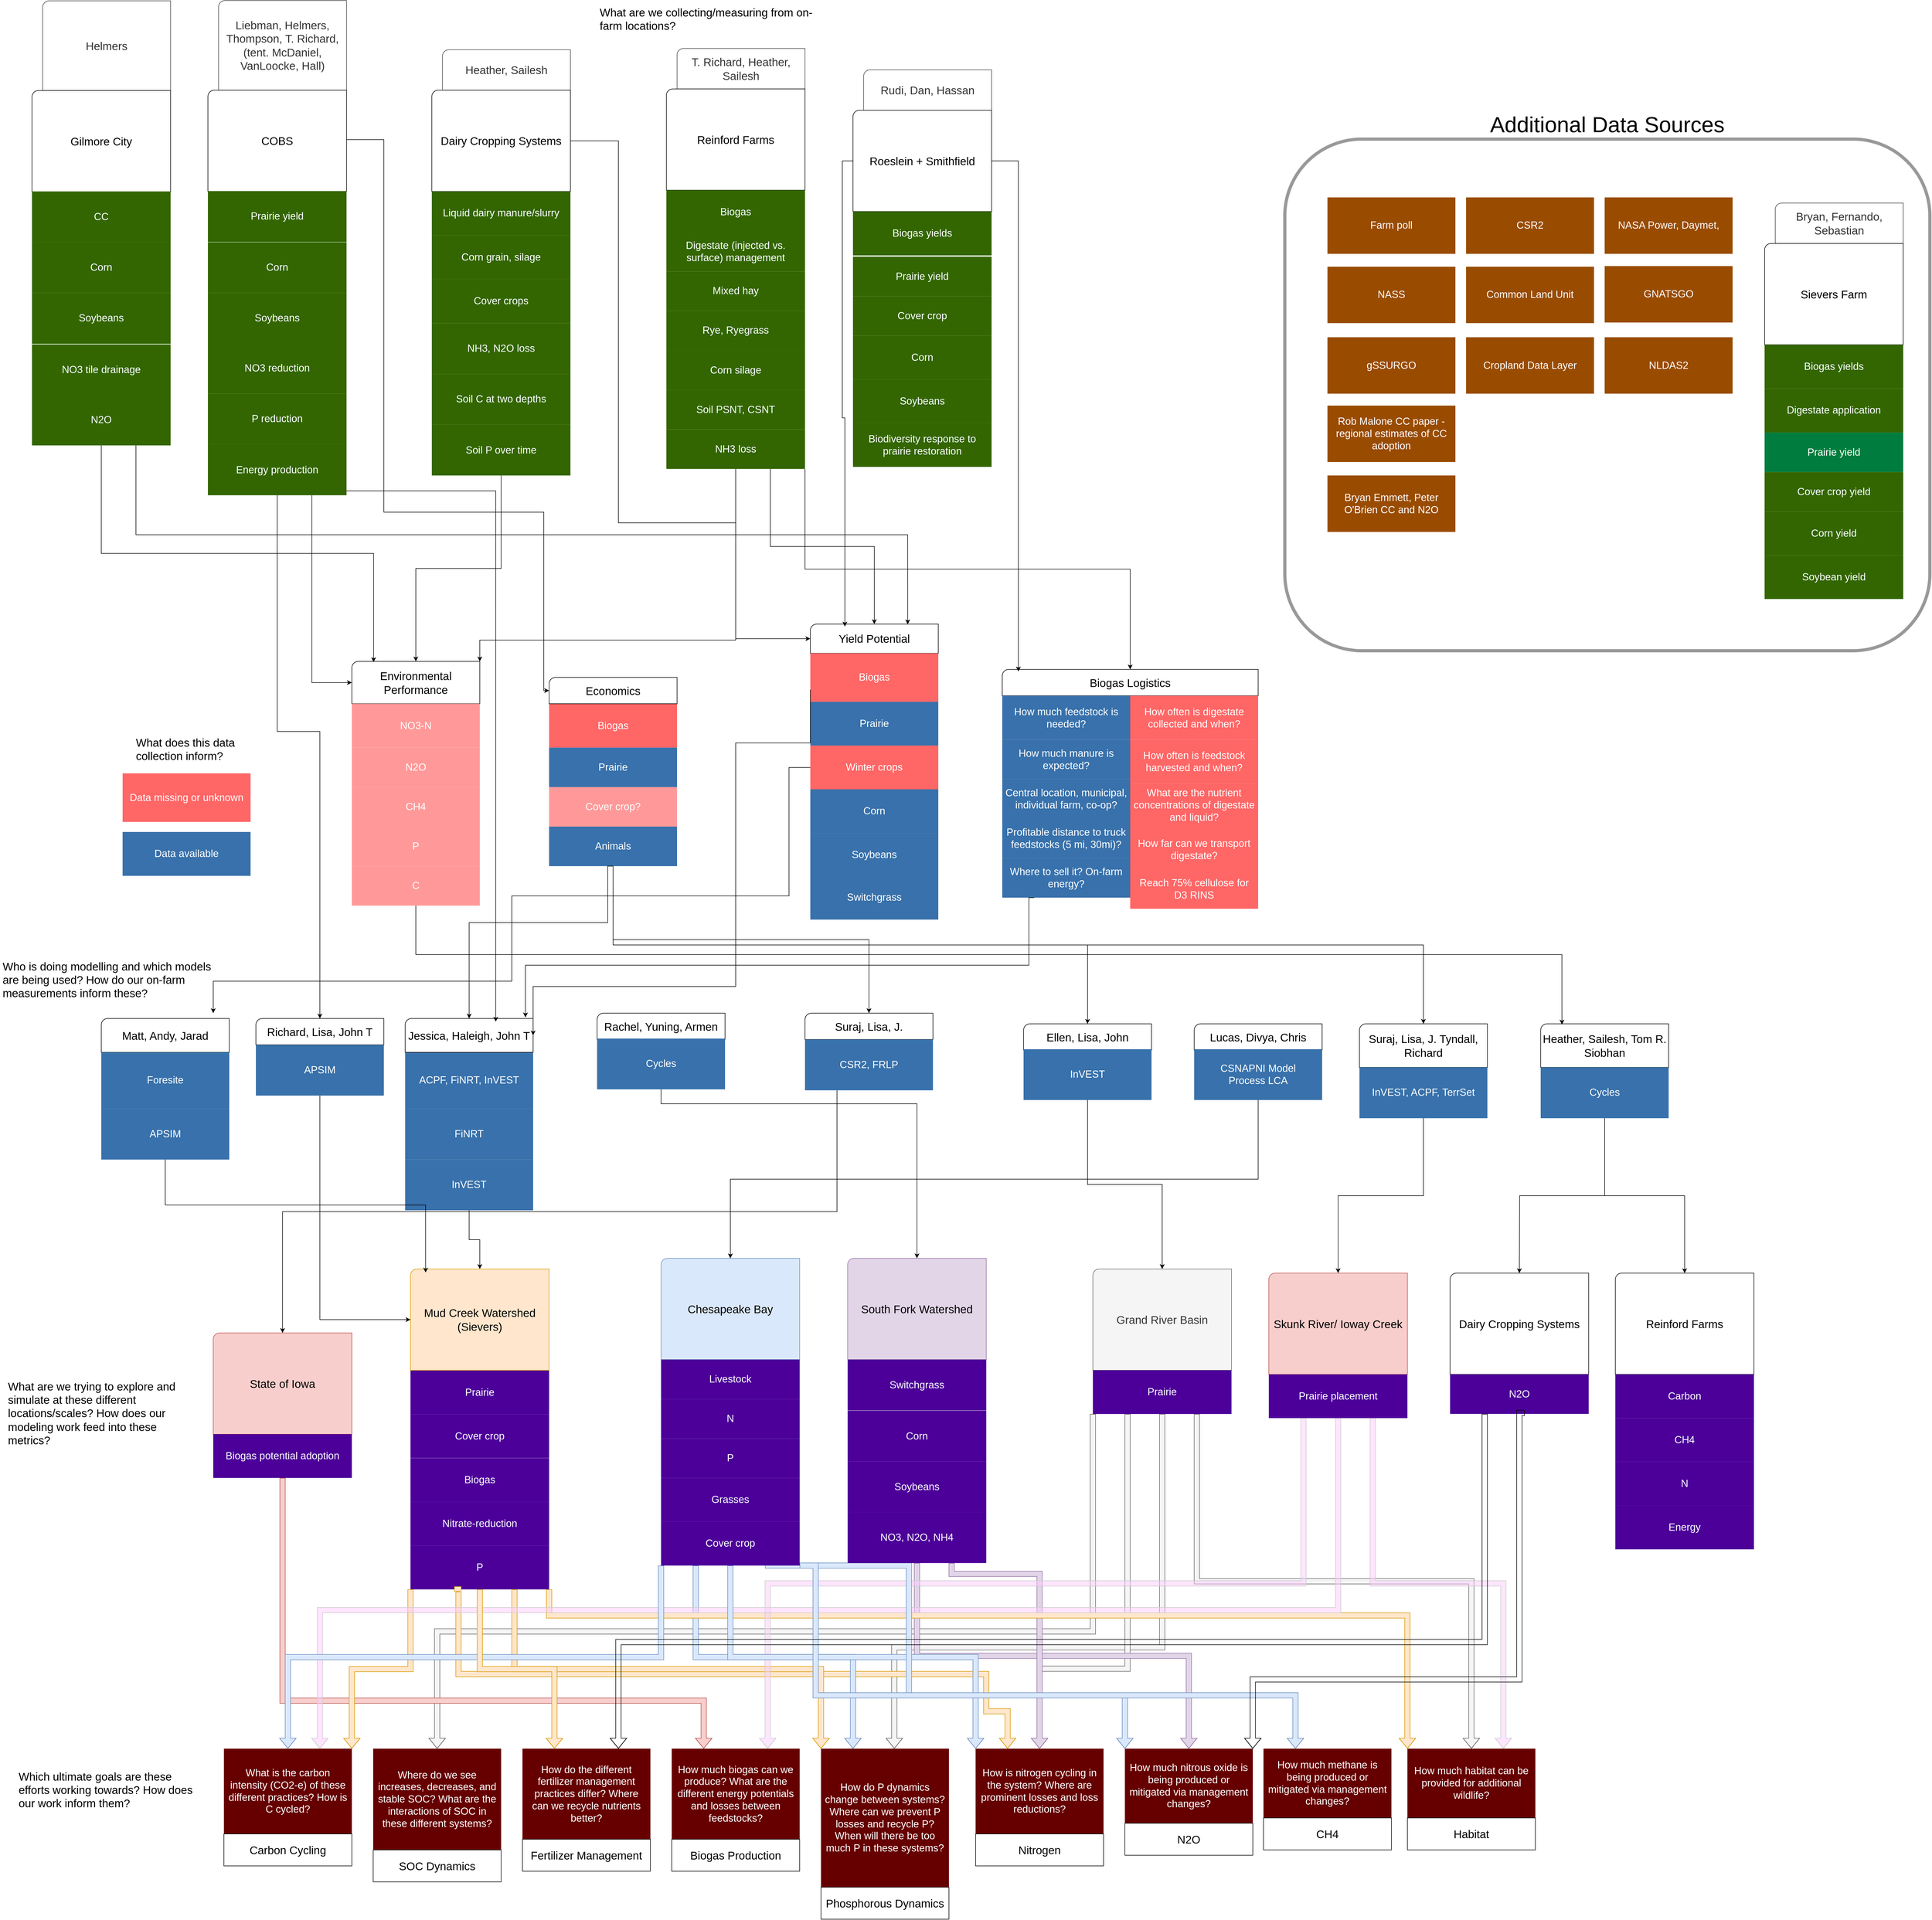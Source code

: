 <mxfile version="20.8.22" type="github">
  <diagram id="07fea595-8f29-1299-0266-81d95cde20df" name="Page-1">
    <mxGraphModel dx="3771" dy="2025" grid="1" gridSize="10" guides="1" tooltips="1" connect="1" arrows="1" fold="1" page="1" pageScale="1" pageWidth="3800" pageHeight="3700" background="#ffffff" math="0" shadow="0">
      <root>
        <mxCell id="0" />
        <mxCell id="1" parent="0" />
        <mxCell id="c8OuSYFcTFagdocNcvec-1" value="Additional Data Sources" style="rounded=1;whiteSpace=wrap;html=1;fillColor=none;strokeWidth=6;strokeColor=#999999;labelPosition=center;verticalLabelPosition=top;align=center;verticalAlign=bottom;fontSize=41;" parent="1" vertex="1">
          <mxGeometry x="2440" y="270" width="1210" height="960" as="geometry" />
        </mxCell>
        <mxCell id="Bta4R8MGhBC_zZpxbiVx-288" value="Grand River Basin" style="verticalLabelPosition=middle;verticalAlign=middle;html=1;shape=mxgraph.basic.corner_round_rect;dx=6;labelBackgroundColor=none;fontSize=21;whiteSpace=wrap;labelPosition=center;align=center;fillColor=#f5f5f5;fontColor=#333333;strokeColor=#666666;" parent="1" vertex="1">
          <mxGeometry x="2080" y="2390" width="260" height="190" as="geometry" />
        </mxCell>
        <mxCell id="Bta4R8MGhBC_zZpxbiVx-295" value="" style="group" parent="1" vertex="1" connectable="0">
          <mxGeometry x="790" y="1920" width="240" height="360" as="geometry" />
        </mxCell>
        <mxCell id="Bta4R8MGhBC_zZpxbiVx-296" value="" style="group" parent="Bta4R8MGhBC_zZpxbiVx-295" vertex="1" connectable="0">
          <mxGeometry y="63.529" width="240" height="296.471" as="geometry" />
        </mxCell>
        <mxCell id="Bta4R8MGhBC_zZpxbiVx-297" value="ACPF, FiNRT, InVEST" style="whiteSpace=wrap;shadow=0;fontColor=#FFFFFF;fontFamily=Helvetica;fontStyle=0;html=1;fontSize=19;plain-purple;strokeColor=none;fillColor=#3871AB;gradientColor=none;spacing=6;verticalAlign=middle;sketch=0;labelBackgroundColor=none;" parent="Bta4R8MGhBC_zZpxbiVx-296" vertex="1">
          <mxGeometry width="240" height="105.882" as="geometry" />
        </mxCell>
        <mxCell id="Bta4R8MGhBC_zZpxbiVx-298" value="FiNRT" style="whiteSpace=wrap;shadow=0;fontColor=#FFFFFF;fontFamily=Helvetica;fontStyle=0;html=1;fontSize=19;plain-purple;strokeColor=none;fillColor=#3871AB;gradientColor=none;spacing=6;verticalAlign=middle;sketch=0;labelBackgroundColor=none;" parent="Bta4R8MGhBC_zZpxbiVx-296" vertex="1">
          <mxGeometry y="105.882" width="240" height="95.294" as="geometry" />
        </mxCell>
        <mxCell id="Bta4R8MGhBC_zZpxbiVx-299" value="InVEST" style="whiteSpace=wrap;shadow=0;fontColor=#FFFFFF;fontFamily=Helvetica;fontStyle=0;html=1;fontSize=19;plain-purple;strokeColor=none;fillColor=#3871AB;gradientColor=none;spacing=6;verticalAlign=middle;sketch=0;labelBackgroundColor=none;" parent="Bta4R8MGhBC_zZpxbiVx-296" vertex="1">
          <mxGeometry y="201.176" width="240" height="95.294" as="geometry" />
        </mxCell>
        <mxCell id="Bta4R8MGhBC_zZpxbiVx-300" value="Jessica, Haleigh, John T" style="verticalLabelPosition=middle;verticalAlign=middle;html=1;shape=mxgraph.basic.corner_round_rect;dx=6;fontSize=21;whiteSpace=wrap;labelPosition=center;align=center;" parent="Bta4R8MGhBC_zZpxbiVx-295" vertex="1">
          <mxGeometry width="240" height="63.529" as="geometry" />
        </mxCell>
        <mxCell id="cpoO33E2cY1CjBKNhvb5-2" value="" style="group" parent="1" vertex="1" connectable="0">
          <mxGeometry x="1060" y="1280" width="240" height="354.12" as="geometry" />
        </mxCell>
        <mxCell id="Bta4R8MGhBC_zZpxbiVx-239" value="" style="group" parent="cpoO33E2cY1CjBKNhvb5-2" vertex="1" connectable="0">
          <mxGeometry width="240" height="280" as="geometry" />
        </mxCell>
        <mxCell id="Bta4R8MGhBC_zZpxbiVx-240" value="" style="group" parent="Bta4R8MGhBC_zZpxbiVx-239" vertex="1" connectable="0">
          <mxGeometry y="49.412" width="240" height="230.588" as="geometry" />
        </mxCell>
        <mxCell id="Bta4R8MGhBC_zZpxbiVx-241" value="&lt;span style=&quot;background-color: transparent;&quot;&gt;Biogas&lt;/span&gt;" style="whiteSpace=wrap;shadow=0;fontColor=#FFFFFF;fontFamily=Helvetica;fontStyle=0;html=1;fontSize=19;plain-purple;strokeColor=none;fillColor=#FF6666;gradientColor=none;spacing=6;verticalAlign=middle;sketch=0;labelBackgroundColor=none;" parent="Bta4R8MGhBC_zZpxbiVx-240" vertex="1">
          <mxGeometry width="240" height="82.353" as="geometry" />
        </mxCell>
        <mxCell id="Bta4R8MGhBC_zZpxbiVx-242" value="Prairie" style="whiteSpace=wrap;shadow=0;fontColor=#FFFFFF;fontFamily=Helvetica;fontStyle=0;html=1;fontSize=19;plain-purple;strokeColor=none;fillColor=#3871AB;gradientColor=none;spacing=6;verticalAlign=middle;sketch=0;labelBackgroundColor=none;" parent="Bta4R8MGhBC_zZpxbiVx-240" vertex="1">
          <mxGeometry y="82.353" width="240" height="74.118" as="geometry" />
        </mxCell>
        <mxCell id="Bta4R8MGhBC_zZpxbiVx-243" value="Cover crop?" style="whiteSpace=wrap;shadow=0;fontColor=#FFFFFF;fontFamily=Helvetica;fontStyle=0;html=1;fontSize=19;plain-purple;strokeColor=none;fillColor=#FF9999;gradientColor=none;spacing=6;verticalAlign=middle;sketch=0;labelBackgroundColor=none;" parent="Bta4R8MGhBC_zZpxbiVx-240" vertex="1">
          <mxGeometry y="156.471" width="240" height="74.118" as="geometry" />
        </mxCell>
        <mxCell id="Bta4R8MGhBC_zZpxbiVx-244" value="Economics" style="verticalLabelPosition=middle;verticalAlign=middle;html=1;shape=mxgraph.basic.corner_round_rect;dx=6;fontSize=21;whiteSpace=wrap;labelPosition=center;align=center;" parent="Bta4R8MGhBC_zZpxbiVx-239" vertex="1">
          <mxGeometry width="240" height="49.412" as="geometry" />
        </mxCell>
        <mxCell id="cpoO33E2cY1CjBKNhvb5-1" value="Animals" style="whiteSpace=wrap;shadow=0;fontColor=#FFFFFF;fontFamily=Helvetica;fontStyle=0;html=1;fontSize=19;plain-purple;strokeColor=none;fillColor=#3871AB;gradientColor=none;spacing=6;verticalAlign=middle;sketch=0;labelBackgroundColor=none;" parent="cpoO33E2cY1CjBKNhvb5-2" vertex="1">
          <mxGeometry y="280.002" width="240" height="74.118" as="geometry" />
        </mxCell>
        <mxCell id="cpoO33E2cY1CjBKNhvb5-6" value="" style="group" parent="1" vertex="1" connectable="0">
          <mxGeometry x="1950" y="1930" width="240" height="238.23" as="geometry" />
        </mxCell>
        <mxCell id="cpoO33E2cY1CjBKNhvb5-3" value="Ellen, Lisa, John" style="verticalLabelPosition=middle;verticalAlign=middle;html=1;shape=mxgraph.basic.corner_round_rect;dx=6;fontSize=21;whiteSpace=wrap;labelPosition=center;align=center;" parent="cpoO33E2cY1CjBKNhvb5-6" vertex="1">
          <mxGeometry width="240" height="49.412" as="geometry" />
        </mxCell>
        <mxCell id="cpoO33E2cY1CjBKNhvb5-4" value="InVEST" style="whiteSpace=wrap;shadow=0;fontColor=#FFFFFF;fontFamily=Helvetica;fontStyle=0;html=1;fontSize=19;plain-purple;strokeColor=none;fillColor=#3871AB;gradientColor=none;spacing=6;verticalAlign=middle;sketch=0;labelBackgroundColor=none;" parent="cpoO33E2cY1CjBKNhvb5-6" vertex="1">
          <mxGeometry y="47.642" width="240" height="95.294" as="geometry" />
        </mxCell>
        <mxCell id="fsY-NsWyViT9tGZLsp4b-1" value="" style="group" parent="1" vertex="1" connectable="0">
          <mxGeometry x="2270" y="1930" width="240" height="142.936" as="geometry" />
        </mxCell>
        <mxCell id="cpoO33E2cY1CjBKNhvb5-17" value="Lucas, Divya, Chris" style="verticalLabelPosition=middle;verticalAlign=middle;html=1;shape=mxgraph.basic.corner_round_rect;dx=6;fontSize=21;whiteSpace=wrap;labelPosition=center;align=center;" parent="fsY-NsWyViT9tGZLsp4b-1" vertex="1">
          <mxGeometry width="240" height="49.412" as="geometry" />
        </mxCell>
        <mxCell id="cpoO33E2cY1CjBKNhvb5-18" value="&lt;div&gt;CSNAPNI Model&lt;/div&gt;&lt;div&gt;Process LCA&lt;br&gt;&lt;/div&gt;" style="whiteSpace=wrap;shadow=0;fontColor=#FFFFFF;fontFamily=Helvetica;fontStyle=0;html=1;fontSize=19;plain-purple;strokeColor=none;fillColor=#3871AB;gradientColor=none;spacing=6;verticalAlign=middle;sketch=0;labelBackgroundColor=none;" parent="fsY-NsWyViT9tGZLsp4b-1" vertex="1">
          <mxGeometry y="47.642" width="240" height="95.294" as="geometry" />
        </mxCell>
        <mxCell id="fsY-NsWyViT9tGZLsp4b-43" value="Heather, Sailesh" style="verticalLabelPosition=middle;verticalAlign=middle;html=1;shape=mxgraph.basic.corner_round_rect;dx=6;fontSize=21;whiteSpace=wrap;labelPosition=center;align=center;strokeColor=#454545;fontColor=#333333;" parent="1" vertex="1">
          <mxGeometry x="860" y="102.36" width="240" height="75.88" as="geometry" />
        </mxCell>
        <mxCell id="fsY-NsWyViT9tGZLsp4b-85" value="" style="group" parent="1" vertex="1" connectable="0">
          <mxGeometry x="1900" y="1025.0" width="530" height="428.24" as="geometry" />
        </mxCell>
        <mxCell id="fsY-NsWyViT9tGZLsp4b-13" value="Where to sell it? On-farm energy?" style="whiteSpace=wrap;shadow=0;fontColor=#FFFFFF;fontFamily=Helvetica;fontStyle=0;html=1;fontSize=19;plain-purple;strokeColor=none;fillColor=#3871AB;gradientColor=none;spacing=6;verticalAlign=middle;sketch=0;labelBackgroundColor=none;" parent="fsY-NsWyViT9tGZLsp4b-85" vertex="1">
          <mxGeometry x="10" y="594.122" width="240" height="74.118" as="geometry" />
        </mxCell>
        <mxCell id="fsY-NsWyViT9tGZLsp4b-12" value="Biogas Logistics" style="verticalLabelPosition=middle;verticalAlign=middle;html=1;shape=mxgraph.basic.corner_round_rect;dx=6;fontSize=21;whiteSpace=wrap;labelPosition=center;align=center;" parent="fsY-NsWyViT9tGZLsp4b-85" vertex="1">
          <mxGeometry x="10" y="240" width="480" height="49.41" as="geometry" />
        </mxCell>
        <mxCell id="fsY-NsWyViT9tGZLsp4b-9" value="How much feedstock is needed?" style="whiteSpace=wrap;shadow=0;fontColor=#FFFFFF;fontFamily=Helvetica;fontStyle=0;html=1;fontSize=19;plain-purple;strokeColor=none;fillColor=#3871AB;gradientColor=none;spacing=6;verticalAlign=middle;sketch=0;labelBackgroundColor=none;" parent="fsY-NsWyViT9tGZLsp4b-85" vertex="1">
          <mxGeometry x="10" y="289.412" width="240" height="82.353" as="geometry" />
        </mxCell>
        <mxCell id="fsY-NsWyViT9tGZLsp4b-10" value="Central location, municipal, individual farm, co-op?" style="whiteSpace=wrap;shadow=0;fontColor=#FFFFFF;fontFamily=Helvetica;fontStyle=0;html=1;fontSize=19;plain-purple;strokeColor=none;fillColor=#3871AB;gradientColor=none;spacing=6;verticalAlign=middle;sketch=0;labelBackgroundColor=none;" parent="fsY-NsWyViT9tGZLsp4b-85" vertex="1">
          <mxGeometry x="10" y="445.885" width="240" height="74.118" as="geometry" />
        </mxCell>
        <mxCell id="fsY-NsWyViT9tGZLsp4b-11" value="Profitable distance to truck feedstocks (5 mi, 30mi)?" style="whiteSpace=wrap;shadow=0;fontColor=#FFFFFF;fontFamily=Helvetica;fontStyle=0;html=1;fontSize=19;plain-purple;strokeColor=none;fillColor=#3871AB;gradientColor=none;spacing=6;verticalAlign=middle;sketch=0;labelBackgroundColor=none;" parent="fsY-NsWyViT9tGZLsp4b-85" vertex="1">
          <mxGeometry x="10" y="520.002" width="240" height="74.118" as="geometry" />
        </mxCell>
        <mxCell id="fsY-NsWyViT9tGZLsp4b-35" value="How much manure is expected?" style="whiteSpace=wrap;shadow=0;fontColor=#FFFFFF;fontFamily=Helvetica;fontStyle=0;html=1;fontSize=19;plain-purple;strokeColor=none;fillColor=#3871AB;gradientColor=none;spacing=6;verticalAlign=middle;sketch=0;labelBackgroundColor=none;" parent="fsY-NsWyViT9tGZLsp4b-85" vertex="1">
          <mxGeometry x="10" y="371.762" width="240" height="74.118" as="geometry" />
        </mxCell>
        <mxCell id="Dde4bY2OQdOVmToiYL4m-132" value="How often is digestate collected and when?" style="whiteSpace=wrap;shadow=0;fontColor=#FFFFFF;fontFamily=Helvetica;fontStyle=0;html=1;fontSize=19;plain-purple;strokeColor=none;fillColor=#FF6666;gradientColor=none;spacing=6;verticalAlign=middle;sketch=0;labelBackgroundColor=none;" parent="fsY-NsWyViT9tGZLsp4b-85" vertex="1">
          <mxGeometry x="250" y="289.412" width="240" height="82.353" as="geometry" />
        </mxCell>
        <mxCell id="Dde4bY2OQdOVmToiYL4m-135" value="How often is feedstock harvested and when?" style="whiteSpace=wrap;shadow=0;fontColor=#FFFFFF;fontFamily=Helvetica;fontStyle=0;html=1;fontSize=19;plain-purple;strokeColor=none;fillColor=#FF6666;gradientColor=none;spacing=6;verticalAlign=middle;sketch=0;labelBackgroundColor=none;" parent="fsY-NsWyViT9tGZLsp4b-85" vertex="1">
          <mxGeometry x="250" y="371.762" width="240" height="82.353" as="geometry" />
        </mxCell>
        <mxCell id="Dde4bY2OQdOVmToiYL4m-145" value="What are the nutrient concentrations of digestate and liquid?" style="whiteSpace=wrap;shadow=0;fontColor=#FFFFFF;fontFamily=Helvetica;fontStyle=0;html=1;fontSize=19;plain-purple;strokeColor=none;fillColor=#FF6666;gradientColor=none;spacing=6;verticalAlign=middle;sketch=0;labelBackgroundColor=none;" parent="fsY-NsWyViT9tGZLsp4b-85" vertex="1">
          <mxGeometry x="250" y="454.112" width="240" height="82.353" as="geometry" />
        </mxCell>
        <mxCell id="Eyr796l0jvcdmsgNZFkE-1" value="How far can we transport digestate?" style="whiteSpace=wrap;shadow=0;fontColor=#FFFFFF;fontFamily=Helvetica;fontStyle=0;html=1;fontSize=19;plain-purple;strokeColor=none;fillColor=#FF6666;gradientColor=none;spacing=6;verticalAlign=middle;sketch=0;labelBackgroundColor=none;" parent="fsY-NsWyViT9tGZLsp4b-85" vertex="1">
          <mxGeometry x="250" y="536.462" width="240" height="82.353" as="geometry" />
        </mxCell>
        <mxCell id="Dde4bY2OQdOVmToiYL4m-3" value="" style="group" parent="1" vertex="1" connectable="0">
          <mxGeometry x="800" y="2390" width="260" height="601.17" as="geometry" />
        </mxCell>
        <mxCell id="Bta4R8MGhBC_zZpxbiVx-290" value="Mud Creek Watershed (Sievers)" style="verticalLabelPosition=middle;verticalAlign=middle;html=1;shape=mxgraph.basic.corner_round_rect;dx=6;labelBackgroundColor=none;fontSize=21;whiteSpace=wrap;labelPosition=center;align=center;fillColor=#ffe6cc;strokeColor=#d79b00;" parent="Dde4bY2OQdOVmToiYL4m-3" vertex="1">
          <mxGeometry width="260" height="190" as="geometry" />
        </mxCell>
        <mxCell id="fsY-NsWyViT9tGZLsp4b-61" value="Prairie" style="whiteSpace=wrap;shadow=0;fontColor=#FFFFFF;fontFamily=Helvetica;fontStyle=0;html=1;fontSize=19;plain-purple;strokeColor=none;fillColor=#4C0099;gradientColor=none;spacing=6;verticalAlign=middle;sketch=0;labelBackgroundColor=none;" parent="Dde4bY2OQdOVmToiYL4m-3" vertex="1">
          <mxGeometry y="190.58" width="260" height="82.06" as="geometry" />
        </mxCell>
        <mxCell id="fsY-NsWyViT9tGZLsp4b-62" value="Cover crop" style="whiteSpace=wrap;shadow=0;fontColor=#FFFFFF;fontFamily=Helvetica;fontStyle=0;html=1;fontSize=19;plain-purple;strokeColor=none;fillColor=#4C0099;gradientColor=none;spacing=6;verticalAlign=middle;sketch=0;labelBackgroundColor=none;" parent="Dde4bY2OQdOVmToiYL4m-3" vertex="1">
          <mxGeometry y="272.64" width="260" height="82.06" as="geometry" />
        </mxCell>
        <mxCell id="fsY-NsWyViT9tGZLsp4b-63" value="Biogas" style="whiteSpace=wrap;shadow=0;fontColor=#FFFFFF;fontFamily=Helvetica;fontStyle=0;html=1;fontSize=19;plain-purple;strokeColor=none;fillColor=#4C0099;gradientColor=none;spacing=6;verticalAlign=middle;sketch=0;labelBackgroundColor=none;" parent="Dde4bY2OQdOVmToiYL4m-3" vertex="1">
          <mxGeometry y="354.99" width="260" height="82.06" as="geometry" />
        </mxCell>
        <mxCell id="fsY-NsWyViT9tGZLsp4b-64" value="Nitrate-reduction" style="whiteSpace=wrap;shadow=0;fontColor=#FFFFFF;fontFamily=Helvetica;fontStyle=0;html=1;fontSize=19;plain-purple;strokeColor=none;fillColor=#4C0099;gradientColor=none;spacing=6;verticalAlign=middle;sketch=0;labelBackgroundColor=none;" parent="Dde4bY2OQdOVmToiYL4m-3" vertex="1">
          <mxGeometry y="437.05" width="260" height="82.06" as="geometry" />
        </mxCell>
        <mxCell id="fsY-NsWyViT9tGZLsp4b-65" value="P" style="whiteSpace=wrap;shadow=0;fontColor=#FFFFFF;fontFamily=Helvetica;fontStyle=0;html=1;fontSize=19;plain-purple;strokeColor=none;fillColor=#4C0099;gradientColor=none;spacing=6;verticalAlign=middle;sketch=0;labelBackgroundColor=none;" parent="Dde4bY2OQdOVmToiYL4m-3" vertex="1">
          <mxGeometry y="519.11" width="260" height="82.06" as="geometry" />
        </mxCell>
        <mxCell id="fsY-NsWyViT9tGZLsp4b-78" value="Farm poll" style="whiteSpace=wrap;shadow=0;fontColor=#FFFFFF;fontFamily=Helvetica;fontStyle=0;html=1;fontSize=19;plain-purple;strokeColor=none;fillColor=#994C00;gradientColor=none;spacing=6;verticalAlign=middle;sketch=0;labelBackgroundColor=none;" parent="1" vertex="1">
          <mxGeometry x="2520" y="379.409" width="240" height="105.882" as="geometry" />
        </mxCell>
        <mxCell id="fsY-NsWyViT9tGZLsp4b-79" value="CSR2" style="whiteSpace=wrap;shadow=0;fontColor=#FFFFFF;fontFamily=Helvetica;fontStyle=0;html=1;fontSize=19;plain-purple;strokeColor=none;fillColor=#994C00;gradientColor=none;spacing=6;verticalAlign=middle;sketch=0;labelBackgroundColor=none;" parent="1" vertex="1">
          <mxGeometry x="2780" y="379.409" width="240" height="105.882" as="geometry" />
        </mxCell>
        <mxCell id="Dde4bY2OQdOVmToiYL4m-6" value="Rob Malone CC paper - regional estimates of CC adoption" style="whiteSpace=wrap;shadow=0;fontColor=#FFFFFF;fontFamily=Helvetica;fontStyle=0;html=1;fontSize=19;plain-purple;strokeColor=none;fillColor=#994C00;gradientColor=none;spacing=6;verticalAlign=middle;sketch=0;labelBackgroundColor=none;" parent="1" vertex="1">
          <mxGeometry x="2520" y="769.999" width="240" height="105.882" as="geometry" />
        </mxCell>
        <mxCell id="Dde4bY2OQdOVmToiYL4m-7" value="How is nitrogen cycling in the system? Where are prominent losses and loss reductions?" style="whiteSpace=wrap;shadow=0;fontColor=#FFFFFF;fontFamily=Helvetica;fontStyle=0;html=1;fontSize=19;plain-purple;strokeColor=none;fillColor=#660000;gradientColor=none;spacing=6;verticalAlign=middle;sketch=0;labelBackgroundColor=none;" parent="1" vertex="1">
          <mxGeometry x="1860" y="3290" width="240" height="160" as="geometry" />
        </mxCell>
        <mxCell id="Dde4bY2OQdOVmToiYL4m-8" value="How much nitrous oxide is being produced or mitigated via management changes?" style="whiteSpace=wrap;shadow=0;fontColor=#FFFFFF;fontFamily=Helvetica;fontStyle=0;html=1;fontSize=19;plain-purple;strokeColor=none;fillColor=#660000;gradientColor=none;spacing=6;verticalAlign=middle;sketch=0;labelBackgroundColor=none;" parent="1" vertex="1">
          <mxGeometry x="2140" y="3290" width="240" height="140" as="geometry" />
        </mxCell>
        <mxCell id="Dde4bY2OQdOVmToiYL4m-9" value="How much habitat can be provided for additional wildlife?" style="whiteSpace=wrap;shadow=0;fontColor=#FFFFFF;fontFamily=Helvetica;fontStyle=0;html=1;fontSize=19;plain-purple;strokeColor=none;fillColor=#660000;gradientColor=none;spacing=6;verticalAlign=middle;sketch=0;labelBackgroundColor=none;" parent="1" vertex="1">
          <mxGeometry x="2670" y="3290" width="240" height="130" as="geometry" />
        </mxCell>
        <mxCell id="Dde4bY2OQdOVmToiYL4m-15" value="How do P dynamics change between systems? Where can we prevent P losses and recycle P? When will there be too much P in these systems?" style="whiteSpace=wrap;shadow=0;fontColor=#FFFFFF;fontFamily=Helvetica;fontStyle=0;html=1;fontSize=19;plain-purple;strokeColor=none;fillColor=#660000;gradientColor=none;spacing=6;verticalAlign=middle;sketch=0;labelBackgroundColor=none;" parent="1" vertex="1">
          <mxGeometry x="1570" y="3290" width="240" height="260" as="geometry" />
        </mxCell>
        <mxCell id="Dde4bY2OQdOVmToiYL4m-27" value="&lt;div&gt;Liebman, Helmers, Thompson, T. Richard,&lt;/div&gt;&lt;div&gt;(tent. McDaniel, VanLoocke, Hall)&lt;br&gt;&lt;/div&gt;" style="verticalLabelPosition=middle;verticalAlign=middle;html=1;shape=mxgraph.basic.corner_round_rect;dx=6;fontSize=21;whiteSpace=wrap;labelPosition=center;align=center;strokeColor=#454545;fontColor=#333333;" parent="1" vertex="1">
          <mxGeometry x="440" y="10" width="240" height="168.24" as="geometry" />
        </mxCell>
        <mxCell id="Dde4bY2OQdOVmToiYL4m-31" value="NO3 reduction" style="whiteSpace=wrap;shadow=0;fontColor=#FFFFFF;fontFamily=Helvetica;fontStyle=0;html=1;fontSize=19;plain-purple;strokeColor=none;fillColor=#336600;gradientColor=none;spacing=6;verticalAlign=middle;sketch=0;labelBackgroundColor=none;" parent="1" vertex="1">
          <mxGeometry x="420" y="652.358" width="260" height="95.293" as="geometry" />
        </mxCell>
        <mxCell id="Dde4bY2OQdOVmToiYL4m-95" style="edgeStyle=orthogonalEdgeStyle;rounded=0;orthogonalLoop=1;jettySize=auto;html=1;exitX=0.5;exitY=1;exitDx=0;exitDy=0;entryX=0.5;entryY=0;entryDx=0;entryDy=0;entryPerimeter=0;fontColor=#333333;" parent="1" source="Dde4bY2OQdOVmToiYL4m-32" target="Dde4bY2OQdOVmToiYL4m-70" edge="1">
          <mxGeometry relative="1" as="geometry" />
        </mxCell>
        <mxCell id="Dde4bY2OQdOVmToiYL4m-96" style="edgeStyle=orthogonalEdgeStyle;rounded=0;orthogonalLoop=1;jettySize=auto;html=1;fontColor=#333333;entryX=0.708;entryY=0.094;entryDx=0;entryDy=0;entryPerimeter=0;" parent="1" target="Bta4R8MGhBC_zZpxbiVx-300" edge="1">
          <mxGeometry relative="1" as="geometry">
            <mxPoint x="550" y="930" as="sourcePoint" />
            <mxPoint x="960" y="1720" as="targetPoint" />
            <Array as="points">
              <mxPoint x="960" y="930" />
            </Array>
          </mxGeometry>
        </mxCell>
        <mxCell id="Dde4bY2OQdOVmToiYL4m-32" value="P reduction" style="whiteSpace=wrap;shadow=0;fontColor=#FFFFFF;fontFamily=Helvetica;fontStyle=0;html=1;fontSize=19;plain-purple;strokeColor=none;fillColor=#336600;gradientColor=none;spacing=6;verticalAlign=middle;sketch=0;labelBackgroundColor=none;" parent="1" vertex="1">
          <mxGeometry x="420" y="747.648" width="260" height="95.293" as="geometry" />
        </mxCell>
        <mxCell id="Dde4bY2OQdOVmToiYL4m-33" value="NASA Power, Daymet, " style="whiteSpace=wrap;shadow=0;fontColor=#FFFFFF;fontFamily=Helvetica;fontStyle=0;html=1;fontSize=19;plain-purple;strokeColor=none;fillColor=#994C00;gradientColor=none;spacing=6;verticalAlign=middle;sketch=0;labelBackgroundColor=none;" parent="1" vertex="1">
          <mxGeometry x="3040" y="379.409" width="240" height="105.882" as="geometry" />
        </mxCell>
        <mxCell id="Dde4bY2OQdOVmToiYL4m-44" style="edgeStyle=orthogonalEdgeStyle;rounded=0;orthogonalLoop=1;jettySize=auto;html=1;exitX=1;exitY=0.5;exitDx=0;exitDy=0;exitPerimeter=0;entryX=0;entryY=0.5;entryDx=0;entryDy=0;entryPerimeter=0;fontColor=#333333;" parent="1" source="fsY-NsWyViT9tGZLsp4b-86" target="Bta4R8MGhBC_zZpxbiVx-244" edge="1">
          <mxGeometry relative="1" as="geometry">
            <Array as="points">
              <mxPoint x="680" y="271" />
              <mxPoint x="750" y="271" />
              <mxPoint x="750" y="970" />
              <mxPoint x="1050" y="970" />
            </Array>
          </mxGeometry>
        </mxCell>
        <mxCell id="Dde4bY2OQdOVmToiYL4m-48" style="edgeStyle=orthogonalEdgeStyle;rounded=0;orthogonalLoop=1;jettySize=auto;html=1;exitX=1;exitY=0.5;exitDx=0;exitDy=0;exitPerimeter=0;entryX=0;entryY=0.5;entryDx=0;entryDy=0;entryPerimeter=0;fontColor=#333333;" parent="1" source="Bta4R8MGhBC_zZpxbiVx-292" target="Bta4R8MGhBC_zZpxbiVx-237" edge="1">
          <mxGeometry relative="1" as="geometry">
            <Array as="points">
              <mxPoint x="1190" y="273" />
              <mxPoint x="1190" y="990" />
              <mxPoint x="1410" y="990" />
            </Array>
          </mxGeometry>
        </mxCell>
        <mxCell id="Bta4R8MGhBC_zZpxbiVx-292" value="Dairy Cropping Systems" style="verticalLabelPosition=middle;verticalAlign=middle;html=1;shape=mxgraph.basic.corner_round_rect;dx=6;labelBackgroundColor=none;fontSize=21;whiteSpace=wrap;labelPosition=center;align=center;" parent="1" vertex="1">
          <mxGeometry x="840" y="178.24" width="260" height="190" as="geometry" />
        </mxCell>
        <mxCell id="fsY-NsWyViT9tGZLsp4b-51" value="Liquid dairy manure/slurry" style="whiteSpace=wrap;shadow=0;fontColor=#FFFFFF;fontFamily=Helvetica;fontStyle=0;html=1;fontSize=19;plain-purple;strokeColor=none;fillColor=#336600;gradientColor=none;spacing=6;verticalAlign=middle;sketch=0;labelBackgroundColor=none;" parent="1" vertex="1">
          <mxGeometry x="840" y="368.24" width="260" height="82.35" as="geometry" />
        </mxCell>
        <mxCell id="fsY-NsWyViT9tGZLsp4b-52" value="Corn grain, silage" style="whiteSpace=wrap;shadow=0;fontColor=#FFFFFF;fontFamily=Helvetica;fontStyle=0;html=1;fontSize=19;plain-purple;strokeColor=none;fillColor=#336600;gradientColor=none;spacing=6;verticalAlign=middle;sketch=0;labelBackgroundColor=none;" parent="1" vertex="1">
          <mxGeometry x="840" y="450.59" width="260" height="82.35" as="geometry" />
        </mxCell>
        <mxCell id="fsY-NsWyViT9tGZLsp4b-53" value="Cover crops" style="whiteSpace=wrap;shadow=0;fontColor=#FFFFFF;fontFamily=Helvetica;fontStyle=0;html=1;fontSize=19;plain-purple;strokeColor=none;fillColor=#336600;gradientColor=none;spacing=6;verticalAlign=middle;sketch=0;labelBackgroundColor=none;" parent="1" vertex="1">
          <mxGeometry x="840" y="532.94" width="260" height="82.35" as="geometry" />
        </mxCell>
        <mxCell id="Dde4bY2OQdOVmToiYL4m-46" value="NH3, N2O loss" style="whiteSpace=wrap;shadow=0;fontColor=#FFFFFF;fontFamily=Helvetica;fontStyle=0;html=1;fontSize=19;plain-purple;strokeColor=none;fillColor=#336600;gradientColor=none;spacing=6;verticalAlign=middle;sketch=0;labelBackgroundColor=none;" parent="1" vertex="1">
          <mxGeometry x="840" y="615.288" width="260" height="95.293" as="geometry" />
        </mxCell>
        <mxCell id="VedTJXCFrdsfxdl1VB74-24" style="edgeStyle=orthogonalEdgeStyle;rounded=0;orthogonalLoop=1;jettySize=auto;html=1;exitX=0.5;exitY=1;exitDx=0;exitDy=0;entryX=0.5;entryY=0;entryDx=0;entryDy=0;entryPerimeter=0;" parent="1" source="Dde4bY2OQdOVmToiYL4m-47" target="VedTJXCFrdsfxdl1VB74-20" edge="1">
          <mxGeometry relative="1" as="geometry" />
        </mxCell>
        <mxCell id="Dde4bY2OQdOVmToiYL4m-47" value="Soil P over time" style="whiteSpace=wrap;shadow=0;fontColor=#FFFFFF;fontFamily=Helvetica;fontStyle=0;html=1;fontSize=19;plain-purple;strokeColor=none;fillColor=#336600;gradientColor=none;spacing=6;verticalAlign=middle;sketch=0;labelBackgroundColor=none;" parent="1" vertex="1">
          <mxGeometry x="840" y="805.868" width="260" height="95.293" as="geometry" />
        </mxCell>
        <mxCell id="fsY-NsWyViT9tGZLsp4b-86" value="COBS" style="verticalLabelPosition=middle;verticalAlign=middle;html=1;shape=mxgraph.basic.corner_round_rect;dx=6;labelBackgroundColor=none;fontSize=21;whiteSpace=wrap;labelPosition=center;align=center;" parent="1" vertex="1">
          <mxGeometry x="420" y="178.24" width="260" height="190" as="geometry" />
        </mxCell>
        <mxCell id="fsY-NsWyViT9tGZLsp4b-87" value="Prairie yield" style="whiteSpace=wrap;shadow=0;fontColor=#FFFFFF;fontFamily=Helvetica;fontStyle=0;html=1;fontSize=19;plain-purple;strokeColor=none;fillColor=#336600;gradientColor=none;spacing=6;verticalAlign=middle;sketch=0;labelBackgroundColor=none;" parent="1" vertex="1">
          <mxGeometry x="420" y="367.66" width="260" height="95.293" as="geometry" />
        </mxCell>
        <mxCell id="fsY-NsWyViT9tGZLsp4b-88" value="Corn" style="whiteSpace=wrap;shadow=0;fontColor=#FFFFFF;fontFamily=Helvetica;fontStyle=0;html=1;fontSize=19;plain-purple;strokeColor=none;fillColor=#336600;gradientColor=none;spacing=6;verticalAlign=middle;sketch=0;labelBackgroundColor=none;" parent="1" vertex="1">
          <mxGeometry x="420" y="463.539" width="260" height="95.293" as="geometry" />
        </mxCell>
        <mxCell id="fsY-NsWyViT9tGZLsp4b-89" value="Soybeans" style="whiteSpace=wrap;shadow=0;fontColor=#FFFFFF;fontFamily=Helvetica;fontStyle=0;html=1;fontSize=19;plain-purple;strokeColor=none;fillColor=#336600;gradientColor=none;spacing=6;verticalAlign=middle;sketch=0;labelBackgroundColor=none;" parent="1" vertex="1">
          <mxGeometry x="420" y="558.828" width="260" height="95.293" as="geometry" />
        </mxCell>
        <mxCell id="Dde4bY2OQdOVmToiYL4m-49" value="How much biogas can we produce? What are the different energy potentials and losses between feedstocks?" style="whiteSpace=wrap;shadow=0;fontColor=#FFFFFF;fontFamily=Helvetica;fontStyle=0;html=1;fontSize=19;plain-purple;strokeColor=none;fillColor=#660000;gradientColor=none;spacing=6;verticalAlign=middle;sketch=0;labelBackgroundColor=none;" parent="1" vertex="1">
          <mxGeometry x="1290" y="3290" width="240" height="170" as="geometry" />
        </mxCell>
        <mxCell id="Dde4bY2OQdOVmToiYL4m-50" value="How do the different fertilizer management practices differ? Where can we recycle nutrients better?" style="whiteSpace=wrap;shadow=0;fontColor=#FFFFFF;fontFamily=Helvetica;fontStyle=0;html=1;fontSize=19;plain-purple;strokeColor=none;fillColor=#660000;gradientColor=none;spacing=6;verticalAlign=middle;sketch=0;labelBackgroundColor=none;" parent="1" vertex="1">
          <mxGeometry x="1010" y="3290" width="240" height="170" as="geometry" />
        </mxCell>
        <mxCell id="Dde4bY2OQdOVmToiYL4m-54" value="Cropland Data Layer" style="whiteSpace=wrap;shadow=0;fontColor=#FFFFFF;fontFamily=Helvetica;fontStyle=0;html=1;fontSize=19;plain-purple;strokeColor=none;fillColor=#994C00;gradientColor=none;spacing=6;verticalAlign=middle;sketch=0;labelBackgroundColor=none;" parent="1" vertex="1">
          <mxGeometry x="2780" y="641.769" width="240" height="105.882" as="geometry" />
        </mxCell>
        <mxCell id="Dde4bY2OQdOVmToiYL4m-59" style="edgeStyle=orthogonalEdgeStyle;rounded=0;orthogonalLoop=1;jettySize=auto;html=1;exitX=0.5;exitY=1;exitDx=0;exitDy=0;fontColor=#333333;" parent="1" source="cpoO33E2cY1CjBKNhvb5-1" target="Bta4R8MGhBC_zZpxbiVx-300" edge="1">
          <mxGeometry relative="1" as="geometry">
            <Array as="points">
              <mxPoint x="1170" y="1634" />
              <mxPoint x="1170" y="1740" />
              <mxPoint x="910" y="1740" />
            </Array>
          </mxGeometry>
        </mxCell>
        <mxCell id="Dde4bY2OQdOVmToiYL4m-60" style="edgeStyle=orthogonalEdgeStyle;rounded=0;orthogonalLoop=1;jettySize=auto;html=1;exitX=0.5;exitY=1;exitDx=0;exitDy=0;entryX=0.5;entryY=0;entryDx=0;entryDy=0;entryPerimeter=0;fontColor=#333333;" parent="1" source="cpoO33E2cY1CjBKNhvb5-1" target="fsY-NsWyViT9tGZLsp4b-71" edge="1">
          <mxGeometry relative="1" as="geometry" />
        </mxCell>
        <mxCell id="Dde4bY2OQdOVmToiYL4m-61" style="edgeStyle=orthogonalEdgeStyle;rounded=0;orthogonalLoop=1;jettySize=auto;html=1;exitX=0.5;exitY=1;exitDx=0;exitDy=0;fontColor=#333333;" parent="1" source="cpoO33E2cY1CjBKNhvb5-1" target="cpoO33E2cY1CjBKNhvb5-3" edge="1">
          <mxGeometry relative="1" as="geometry" />
        </mxCell>
        <mxCell id="Dde4bY2OQdOVmToiYL4m-62" style="edgeStyle=orthogonalEdgeStyle;rounded=0;orthogonalLoop=1;jettySize=auto;html=1;exitX=0.5;exitY=1;exitDx=0;exitDy=0;fontColor=#333333;entryX=0.5;entryY=0;entryDx=0;entryDy=0;entryPerimeter=0;" parent="1" source="cpoO33E2cY1CjBKNhvb5-1" target="VedTJXCFrdsfxdl1VB74-32" edge="1">
          <mxGeometry relative="1" as="geometry">
            <mxPoint x="2620" y="1730" as="targetPoint" />
          </mxGeometry>
        </mxCell>
        <mxCell id="Dde4bY2OQdOVmToiYL4m-63" style="edgeStyle=orthogonalEdgeStyle;rounded=0;orthogonalLoop=1;jettySize=auto;html=1;exitX=0.5;exitY=1;exitDx=0;exitDy=0;entryX=0.5;entryY=0;entryDx=0;entryDy=0;entryPerimeter=0;fontColor=#333333;" parent="1" source="Bta4R8MGhBC_zZpxbiVx-299" target="Bta4R8MGhBC_zZpxbiVx-290" edge="1">
          <mxGeometry relative="1" as="geometry" />
        </mxCell>
        <mxCell id="Dde4bY2OQdOVmToiYL4m-71" value="" style="group" parent="1" vertex="1" connectable="0">
          <mxGeometry x="220" y="1920" width="240" height="264.706" as="geometry" />
        </mxCell>
        <mxCell id="Dde4bY2OQdOVmToiYL4m-69" value="Matt, Andy, Jarad" style="verticalLabelPosition=middle;verticalAlign=middle;html=1;shape=mxgraph.basic.corner_round_rect;dx=6;fontSize=21;whiteSpace=wrap;labelPosition=center;align=center;" parent="Dde4bY2OQdOVmToiYL4m-71" vertex="1">
          <mxGeometry width="240" height="63.529" as="geometry" />
        </mxCell>
        <mxCell id="Dde4bY2OQdOVmToiYL4m-66" value="Foresite" style="whiteSpace=wrap;shadow=0;fontColor=#FFFFFF;fontFamily=Helvetica;fontStyle=0;html=1;fontSize=19;plain-purple;strokeColor=none;fillColor=#3871AB;gradientColor=none;spacing=6;verticalAlign=middle;sketch=0;labelBackgroundColor=none;" parent="Dde4bY2OQdOVmToiYL4m-71" vertex="1">
          <mxGeometry y="63.529" width="240" height="105.882" as="geometry" />
        </mxCell>
        <mxCell id="Dde4bY2OQdOVmToiYL4m-67" value="APSIM" style="whiteSpace=wrap;shadow=0;fontColor=#FFFFFF;fontFamily=Helvetica;fontStyle=0;html=1;fontSize=19;plain-purple;strokeColor=none;fillColor=#3871AB;gradientColor=none;spacing=6;verticalAlign=middle;sketch=0;labelBackgroundColor=none;" parent="Dde4bY2OQdOVmToiYL4m-71" vertex="1">
          <mxGeometry y="169.412" width="240" height="95.294" as="geometry" />
        </mxCell>
        <mxCell id="1B5hLBpKsFnjnsf2RV8G-16" value="Who is doing modelling and which models are being used? How do our on-farm measurements inform these?" style="text;html=1;strokeColor=none;fillColor=none;spacing=5;spacingTop=-20;whiteSpace=wrap;overflow=hidden;rounded=0;fontSize=21;" parent="Dde4bY2OQdOVmToiYL4m-71" vertex="1">
          <mxGeometry x="-190" y="-100" width="400" height="120" as="geometry" />
        </mxCell>
        <mxCell id="Dde4bY2OQdOVmToiYL4m-75" value="" style="group" parent="1" vertex="1" connectable="0">
          <mxGeometry x="510" y="1920" width="240" height="144.706" as="geometry" />
        </mxCell>
        <mxCell id="Dde4bY2OQdOVmToiYL4m-70" value="Richard, Lisa, John T" style="verticalLabelPosition=middle;verticalAlign=middle;html=1;shape=mxgraph.basic.corner_round_rect;dx=6;fontSize=21;whiteSpace=wrap;labelPosition=center;align=center;" parent="Dde4bY2OQdOVmToiYL4m-75" vertex="1">
          <mxGeometry width="240" height="49.412" as="geometry" />
        </mxCell>
        <mxCell id="Dde4bY2OQdOVmToiYL4m-73" value="APSIM" style="whiteSpace=wrap;shadow=0;fontColor=#FFFFFF;fontFamily=Helvetica;fontStyle=0;html=1;fontSize=19;plain-purple;strokeColor=none;fillColor=#3871AB;gradientColor=none;spacing=6;verticalAlign=middle;sketch=0;labelBackgroundColor=none;" parent="Dde4bY2OQdOVmToiYL4m-75" vertex="1">
          <mxGeometry y="49.412" width="240" height="95.294" as="geometry" />
        </mxCell>
        <mxCell id="Dde4bY2OQdOVmToiYL4m-77" value="" style="group" parent="1" vertex="1" connectable="0">
          <mxGeometry x="1550" y="1180" width="240" height="474.12" as="geometry" />
        </mxCell>
        <mxCell id="Bta4R8MGhBC_zZpxbiVx-268" value="Corn" style="whiteSpace=wrap;shadow=0;fontColor=#FFFFFF;fontFamily=Helvetica;fontStyle=0;html=1;fontSize=19;plain-purple;strokeColor=none;fillColor=#3871AB;gradientColor=none;spacing=6;verticalAlign=middle;sketch=0;labelBackgroundColor=none;" parent="Dde4bY2OQdOVmToiYL4m-77" vertex="1">
          <mxGeometry y="310.001" width="240" height="82.059" as="geometry" />
        </mxCell>
        <mxCell id="Bta4R8MGhBC_zZpxbiVx-269" value="Soybeans" style="whiteSpace=wrap;shadow=0;fontColor=#FFFFFF;fontFamily=Helvetica;fontStyle=0;html=1;fontSize=19;plain-purple;strokeColor=none;fillColor=#3871AB;gradientColor=none;spacing=6;verticalAlign=middle;sketch=0;labelBackgroundColor=none;" parent="Dde4bY2OQdOVmToiYL4m-77" vertex="1">
          <mxGeometry y="392.061" width="240" height="82.059" as="geometry" />
        </mxCell>
        <mxCell id="Bta4R8MGhBC_zZpxbiVx-237" value="Yield Potential" style="verticalLabelPosition=middle;verticalAlign=middle;html=1;shape=mxgraph.basic.corner_round_rect;dx=6;fontSize=21;whiteSpace=wrap;labelPosition=center;align=center;" parent="Dde4bY2OQdOVmToiYL4m-77" vertex="1">
          <mxGeometry width="240" height="54.706" as="geometry" />
        </mxCell>
        <mxCell id="Bta4R8MGhBC_zZpxbiVx-218" value="Biogas" style="whiteSpace=wrap;shadow=0;fontColor=#FFFFFF;fontFamily=Helvetica;fontStyle=0;html=1;fontSize=19;plain-purple;strokeColor=none;fillColor=#FF6666;gradientColor=none;spacing=6;verticalAlign=middle;sketch=0;labelBackgroundColor=none;" parent="Dde4bY2OQdOVmToiYL4m-77" vertex="1">
          <mxGeometry y="54.706" width="240" height="91.176" as="geometry" />
        </mxCell>
        <mxCell id="Bta4R8MGhBC_zZpxbiVx-219" value="Prairie" style="whiteSpace=wrap;shadow=0;fontColor=#FFFFFF;fontFamily=Helvetica;fontStyle=0;html=1;fontSize=19;plain-purple;strokeColor=none;fillColor=#3871AB;gradientColor=none;spacing=6;verticalAlign=middle;sketch=0;labelBackgroundColor=none;" parent="Dde4bY2OQdOVmToiYL4m-77" vertex="1">
          <mxGeometry y="145.882" width="240" height="82.059" as="geometry" />
        </mxCell>
        <mxCell id="Bta4R8MGhBC_zZpxbiVx-223" value="Winter crops" style="whiteSpace=wrap;shadow=0;fontColor=#FFFFFF;fontFamily=Helvetica;fontStyle=0;html=1;fontSize=19;plain-purple;strokeColor=none;fillColor=#FF6666;gradientColor=none;spacing=6;verticalAlign=middle;sketch=0;labelBackgroundColor=none;" parent="Dde4bY2OQdOVmToiYL4m-77" vertex="1">
          <mxGeometry y="227.941" width="240" height="82.059" as="geometry" />
        </mxCell>
        <mxCell id="Dde4bY2OQdOVmToiYL4m-81" style="edgeStyle=orthogonalEdgeStyle;rounded=0;orthogonalLoop=1;jettySize=auto;html=1;exitX=0.5;exitY=1;exitDx=0;exitDy=0;entryX=0.5;entryY=0;entryDx=0;entryDy=0;entryPerimeter=0;fontColor=#333333;" parent="1" source="cpoO33E2cY1CjBKNhvb5-4" target="Bta4R8MGhBC_zZpxbiVx-288" edge="1">
          <mxGeometry relative="1" as="geometry" />
        </mxCell>
        <mxCell id="Dde4bY2OQdOVmToiYL4m-83" style="edgeStyle=orthogonalEdgeStyle;rounded=0;orthogonalLoop=1;jettySize=auto;html=1;exitX=0.5;exitY=1;exitDx=0;exitDy=0;entryX=0.573;entryY=0;entryDx=0;entryDy=0;entryPerimeter=0;fontColor=#333333;shape=flexArrow;fillColor=#f5f5f5;strokeColor=#666666;" parent="1" source="Dde4bY2OQdOVmToiYL4m-82" target="Dde4bY2OQdOVmToiYL4m-15" edge="1">
          <mxGeometry relative="1" as="geometry">
            <Array as="points">
              <mxPoint x="2210" y="3100" />
              <mxPoint x="1708" y="3100" />
            </Array>
          </mxGeometry>
        </mxCell>
        <mxCell id="Dde4bY2OQdOVmToiYL4m-84" style="edgeStyle=orthogonalEdgeStyle;rounded=0;orthogonalLoop=1;jettySize=auto;html=1;exitX=0.25;exitY=1;exitDx=0;exitDy=0;fontColor=#333333;shape=flexArrow;fillColor=#f5f5f5;strokeColor=#666666;" parent="1" source="Dde4bY2OQdOVmToiYL4m-82" target="Dde4bY2OQdOVmToiYL4m-7" edge="1">
          <mxGeometry relative="1" as="geometry">
            <Array as="points">
              <mxPoint x="2145" y="3140" />
              <mxPoint x="1980" y="3140" />
            </Array>
          </mxGeometry>
        </mxCell>
        <mxCell id="Dde4bY2OQdOVmToiYL4m-87" style="edgeStyle=orthogonalEdgeStyle;rounded=0;orthogonalLoop=1;jettySize=auto;html=1;exitX=0;exitY=1;exitDx=0;exitDy=0;entryX=0.5;entryY=0;entryDx=0;entryDy=0;fontColor=#333333;shape=flexArrow;fillColor=#f5f5f5;strokeColor=#666666;" parent="1" source="Dde4bY2OQdOVmToiYL4m-82" target="Dde4bY2OQdOVmToiYL4m-85" edge="1">
          <mxGeometry relative="1" as="geometry">
            <Array as="points">
              <mxPoint x="2080" y="3070" />
              <mxPoint x="850" y="3070" />
            </Array>
          </mxGeometry>
        </mxCell>
        <mxCell id="Dde4bY2OQdOVmToiYL4m-121" style="edgeStyle=orthogonalEdgeStyle;shape=flexArrow;rounded=0;orthogonalLoop=1;jettySize=auto;html=1;exitX=0.75;exitY=1;exitDx=0;exitDy=0;entryX=0.5;entryY=0;entryDx=0;entryDy=0;fontColor=#333333;fillColor=#f5f5f5;strokeColor=#666666;" parent="1" source="Dde4bY2OQdOVmToiYL4m-82" target="Dde4bY2OQdOVmToiYL4m-9" edge="1">
          <mxGeometry relative="1" as="geometry" />
        </mxCell>
        <mxCell id="Dde4bY2OQdOVmToiYL4m-82" value="Prairie" style="whiteSpace=wrap;shadow=0;fontColor=#FFFFFF;fontFamily=Helvetica;fontStyle=0;html=1;fontSize=19;plain-purple;strokeColor=none;fillColor=#4C0099;gradientColor=none;spacing=6;verticalAlign=middle;sketch=0;labelBackgroundColor=none;" parent="1" vertex="1">
          <mxGeometry x="2080" y="2580" width="260" height="82.06" as="geometry" />
        </mxCell>
        <mxCell id="Dde4bY2OQdOVmToiYL4m-85" value="Where do we see increases, decreases, and stable SOC? What are the interactions of SOC in these different systems?" style="whiteSpace=wrap;shadow=0;fontColor=#FFFFFF;fontFamily=Helvetica;fontStyle=0;html=1;fontSize=19;plain-purple;strokeColor=none;fillColor=#660000;gradientColor=none;spacing=6;verticalAlign=middle;sketch=0;labelBackgroundColor=none;" parent="1" vertex="1">
          <mxGeometry x="730" y="3290" width="240" height="190" as="geometry" />
        </mxCell>
        <mxCell id="Dde4bY2OQdOVmToiYL4m-93" style="edgeStyle=orthogonalEdgeStyle;rounded=0;orthogonalLoop=1;jettySize=auto;html=1;exitX=0.336;exitY=1.05;exitDx=0;exitDy=0;fontColor=#333333;entryX=0.25;entryY=0;entryDx=0;entryDy=0;shape=flexArrow;fillColor=#ffe6cc;strokeColor=#d79b00;exitPerimeter=0;" parent="1" source="fsY-NsWyViT9tGZLsp4b-65" target="Dde4bY2OQdOVmToiYL4m-7" edge="1">
          <mxGeometry relative="1" as="geometry">
            <mxPoint x="1820" y="3220" as="targetPoint" />
            <Array as="points">
              <mxPoint x="887" y="2991" />
              <mxPoint x="890" y="2991" />
              <mxPoint x="890" y="3150" />
              <mxPoint x="1880" y="3150" />
              <mxPoint x="1880" y="3220" />
              <mxPoint x="1920" y="3220" />
            </Array>
          </mxGeometry>
        </mxCell>
        <mxCell id="Dde4bY2OQdOVmToiYL4m-119" style="edgeStyle=orthogonalEdgeStyle;shape=flexArrow;rounded=0;orthogonalLoop=1;jettySize=auto;html=1;exitX=0.5;exitY=1;exitDx=0;exitDy=0;entryX=0.25;entryY=0;entryDx=0;entryDy=0;fontColor=#333333;fillColor=#f8cecc;strokeColor=#b85450;" parent="1" source="Dde4bY2OQdOVmToiYL4m-99" target="Dde4bY2OQdOVmToiYL4m-49" edge="1">
          <mxGeometry relative="1" as="geometry">
            <Array as="points">
              <mxPoint x="560" y="3200" />
              <mxPoint x="1350" y="3200" />
            </Array>
          </mxGeometry>
        </mxCell>
        <mxCell id="Dde4bY2OQdOVmToiYL4m-106" style="edgeStyle=orthogonalEdgeStyle;rounded=0;orthogonalLoop=1;jettySize=auto;html=1;exitX=0.75;exitY=1;exitDx=0;exitDy=0;entryX=0;entryY=0;entryDx=0;entryDy=0;fontColor=#333333;shape=flexArrow;fillColor=#ffe6cc;strokeColor=#d79b00;" parent="1" source="fsY-NsWyViT9tGZLsp4b-65" target="Dde4bY2OQdOVmToiYL4m-15" edge="1">
          <mxGeometry relative="1" as="geometry" />
        </mxCell>
        <mxCell id="Dde4bY2OQdOVmToiYL4m-108" value="NASS" style="whiteSpace=wrap;shadow=0;fontColor=#FFFFFF;fontFamily=Helvetica;fontStyle=0;html=1;fontSize=19;plain-purple;strokeColor=none;fillColor=#994C00;gradientColor=none;spacing=6;verticalAlign=middle;sketch=0;labelBackgroundColor=none;" parent="1" vertex="1">
          <mxGeometry x="2520" y="509.409" width="240" height="105.882" as="geometry" />
        </mxCell>
        <mxCell id="Dde4bY2OQdOVmToiYL4m-109" value="Common Land Unit" style="whiteSpace=wrap;shadow=0;fontColor=#FFFFFF;fontFamily=Helvetica;fontStyle=0;html=1;fontSize=19;plain-purple;strokeColor=none;fillColor=#994C00;gradientColor=none;spacing=6;verticalAlign=middle;sketch=0;labelBackgroundColor=none;" parent="1" vertex="1">
          <mxGeometry x="2780" y="509.409" width="240" height="105.882" as="geometry" />
        </mxCell>
        <mxCell id="Dde4bY2OQdOVmToiYL4m-116" style="edgeStyle=orthogonalEdgeStyle;rounded=0;orthogonalLoop=1;jettySize=auto;html=1;exitX=0.25;exitY=1;exitDx=0;exitDy=0;entryX=0.25;entryY=0;entryDx=0;entryDy=0;fontColor=#333333;shape=flexArrow;fillColor=#dae8fc;strokeColor=#6c8ebf;" parent="1" source="fsY-NsWyViT9tGZLsp4b-67" target="Dde4bY2OQdOVmToiYL4m-15" edge="1">
          <mxGeometry relative="1" as="geometry" />
        </mxCell>
        <mxCell id="Dde4bY2OQdOVmToiYL4m-120" value="What is the carbon intensity (CO2-e) of these different practices? How is C cycled?" style="whiteSpace=wrap;shadow=0;fontColor=#FFFFFF;fontFamily=Helvetica;fontStyle=0;html=1;fontSize=19;plain-purple;strokeColor=none;fillColor=#660000;gradientColor=none;spacing=6;verticalAlign=middle;sketch=0;labelBackgroundColor=none;" parent="1" vertex="1">
          <mxGeometry x="450" y="3290" width="240" height="160" as="geometry" />
        </mxCell>
        <mxCell id="Dde4bY2OQdOVmToiYL4m-122" value="How much methane is being produced or mitigated via management changes?" style="whiteSpace=wrap;shadow=0;fontColor=#FFFFFF;fontFamily=Helvetica;fontStyle=0;html=1;fontSize=19;plain-purple;strokeColor=none;fillColor=#660000;gradientColor=none;spacing=6;verticalAlign=middle;sketch=0;labelBackgroundColor=none;" parent="1" vertex="1">
          <mxGeometry x="2400" y="3290" width="240" height="130" as="geometry" />
        </mxCell>
        <mxCell id="Dde4bY2OQdOVmToiYL4m-123" style="edgeStyle=orthogonalEdgeStyle;shape=flexArrow;rounded=0;orthogonalLoop=1;jettySize=auto;html=1;exitX=0.5;exitY=1;exitDx=0;exitDy=0;entryX=0.5;entryY=0;entryDx=0;entryDy=0;fontColor=#333333;fillColor=#e1d5e7;strokeColor=#9673a6;" parent="1" source="fsY-NsWyViT9tGZLsp4b-75" target="Dde4bY2OQdOVmToiYL4m-8" edge="1">
          <mxGeometry relative="1" as="geometry" />
        </mxCell>
        <mxCell id="Dde4bY2OQdOVmToiYL4m-124" style="edgeStyle=orthogonalEdgeStyle;shape=flexArrow;rounded=0;orthogonalLoop=1;jettySize=auto;html=1;exitX=0.75;exitY=1;exitDx=0;exitDy=0;fontColor=#333333;fillColor=#e1d5e7;strokeColor=#9673a6;" parent="1" source="fsY-NsWyViT9tGZLsp4b-75" target="Dde4bY2OQdOVmToiYL4m-7" edge="1">
          <mxGeometry relative="1" as="geometry">
            <Array as="points">
              <mxPoint x="1815" y="2962" />
              <mxPoint x="1980" y="2962" />
            </Array>
          </mxGeometry>
        </mxCell>
        <mxCell id="Dde4bY2OQdOVmToiYL4m-125" style="edgeStyle=orthogonalEdgeStyle;shape=flexArrow;rounded=0;orthogonalLoop=1;jettySize=auto;html=1;exitX=1;exitY=1;exitDx=0;exitDy=0;entryX=0;entryY=0;entryDx=0;entryDy=0;fontColor=#333333;fillColor=#ffe6cc;strokeColor=#d79b00;" parent="1" source="fsY-NsWyViT9tGZLsp4b-65" target="Dde4bY2OQdOVmToiYL4m-9" edge="1">
          <mxGeometry relative="1" as="geometry">
            <Array as="points">
              <mxPoint x="1060" y="3040" />
              <mxPoint x="2670" y="3040" />
            </Array>
          </mxGeometry>
        </mxCell>
        <mxCell id="Dde4bY2OQdOVmToiYL4m-126" style="edgeStyle=orthogonalEdgeStyle;shape=flexArrow;rounded=0;orthogonalLoop=1;jettySize=auto;html=1;exitX=0;exitY=1;exitDx=0;exitDy=0;entryX=1;entryY=0;entryDx=0;entryDy=0;fontColor=#333333;fillColor=#ffe6cc;strokeColor=#d79b00;" parent="1" source="fsY-NsWyViT9tGZLsp4b-65" target="Dde4bY2OQdOVmToiYL4m-120" edge="1">
          <mxGeometry relative="1" as="geometry" />
        </mxCell>
        <mxCell id="c8OuSYFcTFagdocNcvec-2" value="GNATSGO" style="whiteSpace=wrap;shadow=0;fontColor=#FFFFFF;fontFamily=Helvetica;fontStyle=0;html=1;fontSize=19;plain-purple;strokeColor=none;fillColor=#994C00;gradientColor=none;spacing=6;verticalAlign=middle;sketch=0;labelBackgroundColor=none;" parent="1" vertex="1">
          <mxGeometry x="3040" y="508.229" width="240" height="105.882" as="geometry" />
        </mxCell>
        <mxCell id="c8OuSYFcTFagdocNcvec-3" value="NLDAS2" style="whiteSpace=wrap;shadow=0;fontColor=#FFFFFF;fontFamily=Helvetica;fontStyle=0;html=1;fontSize=19;plain-purple;strokeColor=none;fillColor=#994C00;gradientColor=none;spacing=6;verticalAlign=middle;sketch=0;labelBackgroundColor=none;" parent="1" vertex="1">
          <mxGeometry x="3040" y="641.769" width="240" height="105.882" as="geometry" />
        </mxCell>
        <mxCell id="1B5hLBpKsFnjnsf2RV8G-2" value="Carbon Cycling" style="rounded=0;whiteSpace=wrap;html=1;fontSize=21;" parent="1" vertex="1">
          <mxGeometry x="450" y="3450" width="240" height="60" as="geometry" />
        </mxCell>
        <mxCell id="1B5hLBpKsFnjnsf2RV8G-3" value="SOC Dynamics" style="rounded=0;whiteSpace=wrap;html=1;fontSize=21;" parent="1" vertex="1">
          <mxGeometry x="730" y="3480" width="240" height="60" as="geometry" />
        </mxCell>
        <mxCell id="1B5hLBpKsFnjnsf2RV8G-4" value="Fertilizer Management" style="rounded=0;whiteSpace=wrap;html=1;fontSize=21;" parent="1" vertex="1">
          <mxGeometry x="1010" y="3460" width="240" height="60" as="geometry" />
        </mxCell>
        <mxCell id="1B5hLBpKsFnjnsf2RV8G-5" value="Biogas Production" style="rounded=0;whiteSpace=wrap;html=1;fontSize=21;" parent="1" vertex="1">
          <mxGeometry x="1290" y="3460" width="240" height="60" as="geometry" />
        </mxCell>
        <mxCell id="1B5hLBpKsFnjnsf2RV8G-6" value="Phosphorous Dynamics " style="rounded=0;whiteSpace=wrap;html=1;fontSize=21;" parent="1" vertex="1">
          <mxGeometry x="1570" y="3550" width="240" height="60" as="geometry" />
        </mxCell>
        <mxCell id="1B5hLBpKsFnjnsf2RV8G-7" value="Nitrogen" style="rounded=0;whiteSpace=wrap;html=1;fontSize=21;" parent="1" vertex="1">
          <mxGeometry x="1860" y="3450" width="240" height="60" as="geometry" />
        </mxCell>
        <mxCell id="1B5hLBpKsFnjnsf2RV8G-8" value="N2O" style="rounded=0;whiteSpace=wrap;html=1;fontSize=21;" parent="1" vertex="1">
          <mxGeometry x="2140" y="3430" width="240" height="60" as="geometry" />
        </mxCell>
        <mxCell id="1B5hLBpKsFnjnsf2RV8G-9" value="CH4" style="rounded=0;whiteSpace=wrap;html=1;fontSize=21;" parent="1" vertex="1">
          <mxGeometry x="2400" y="3420" width="240" height="60" as="geometry" />
        </mxCell>
        <mxCell id="1B5hLBpKsFnjnsf2RV8G-10" value="Habitat" style="rounded=0;whiteSpace=wrap;html=1;fontSize=21;" parent="1" vertex="1">
          <mxGeometry x="2670" y="3420" width="240" height="60" as="geometry" />
        </mxCell>
        <mxCell id="1B5hLBpKsFnjnsf2RV8G-14" value="What are we collecting/measuring from on-farm locations?" style="text;html=1;strokeColor=none;fillColor=none;spacing=5;spacingTop=-20;whiteSpace=wrap;overflow=hidden;rounded=0;fontSize=21;" parent="1" vertex="1">
          <mxGeometry x="1150" y="30" width="415" height="60" as="geometry" />
        </mxCell>
        <mxCell id="1B5hLBpKsFnjnsf2RV8G-15" value="What does this data collection inform?" style="text;html=1;strokeColor=none;fillColor=none;spacing=5;spacingTop=-20;whiteSpace=wrap;overflow=hidden;rounded=0;fontSize=21;" parent="1" vertex="1">
          <mxGeometry x="280" y="1400" width="260" height="120" as="geometry" />
        </mxCell>
        <mxCell id="1B5hLBpKsFnjnsf2RV8G-17" value="What are we trying to explore and simulate at these different locations/scales? How does our modeling work feed into these metrics?" style="text;html=1;strokeColor=none;fillColor=none;spacing=5;spacingTop=-20;whiteSpace=wrap;overflow=hidden;rounded=0;fontSize=21;" parent="1" vertex="1">
          <mxGeometry x="40" y="2608.24" width="350" height="120" as="geometry" />
        </mxCell>
        <mxCell id="1B5hLBpKsFnjnsf2RV8G-18" value="Which ultimate goals are these efforts working towards? How does our work inform them?" style="text;html=1;strokeColor=none;fillColor=none;spacing=5;spacingTop=-20;whiteSpace=wrap;overflow=hidden;rounded=0;fontSize=21;" parent="1" vertex="1">
          <mxGeometry x="60" y="3340" width="350" height="120" as="geometry" />
        </mxCell>
        <mxCell id="VedTJXCFrdsfxdl1VB74-23" style="edgeStyle=orthogonalEdgeStyle;rounded=0;orthogonalLoop=1;jettySize=auto;html=1;exitX=0.75;exitY=1;exitDx=0;exitDy=0;entryX=0;entryY=0.5;entryDx=0;entryDy=0;entryPerimeter=0;" parent="1" source="VedTJXCFrdsfxdl1VB74-1" target="VedTJXCFrdsfxdl1VB74-20" edge="1">
          <mxGeometry relative="1" as="geometry" />
        </mxCell>
        <mxCell id="VedTJXCFrdsfxdl1VB74-1" value="Energy production" style="whiteSpace=wrap;shadow=0;fontColor=#FFFFFF;fontFamily=Helvetica;fontStyle=0;html=1;fontSize=19;plain-purple;strokeColor=none;fillColor=#336600;gradientColor=none;spacing=6;verticalAlign=middle;sketch=0;labelBackgroundColor=none;" parent="1" vertex="1">
          <mxGeometry x="420" y="842.938" width="260" height="95.293" as="geometry" />
        </mxCell>
        <mxCell id="VedTJXCFrdsfxdl1VB74-25" value="" style="group" parent="1" vertex="1" connectable="0">
          <mxGeometry x="690" y="1250" width="240" height="458.24" as="geometry" />
        </mxCell>
        <mxCell id="VedTJXCFrdsfxdl1VB74-22" value="C" style="whiteSpace=wrap;shadow=0;fontColor=#FFFFFF;fontFamily=Helvetica;fontStyle=0;html=1;fontSize=19;plain-purple;strokeColor=none;fillColor=#FF9999;gradientColor=none;spacing=6;verticalAlign=middle;sketch=0;labelBackgroundColor=none;" parent="VedTJXCFrdsfxdl1VB74-25" vertex="1">
          <mxGeometry y="384.122" width="240" height="74.118" as="geometry" />
        </mxCell>
        <mxCell id="VedTJXCFrdsfxdl1VB74-21" value="P" style="whiteSpace=wrap;shadow=0;fontColor=#FFFFFF;fontFamily=Helvetica;fontStyle=0;html=1;fontSize=19;plain-purple;strokeColor=none;fillColor=#FF9999;gradientColor=none;spacing=6;verticalAlign=middle;sketch=0;labelBackgroundColor=none;" parent="VedTJXCFrdsfxdl1VB74-25" vertex="1">
          <mxGeometry y="310.002" width="240" height="74.118" as="geometry" />
        </mxCell>
        <mxCell id="VedTJXCFrdsfxdl1VB74-20" value="Environmental Performance" style="verticalLabelPosition=middle;verticalAlign=middle;html=1;shape=mxgraph.basic.corner_round_rect;dx=6;fontSize=21;whiteSpace=wrap;labelPosition=center;align=center;" parent="VedTJXCFrdsfxdl1VB74-25" vertex="1">
          <mxGeometry width="240" height="79.41" as="geometry" />
        </mxCell>
        <mxCell id="VedTJXCFrdsfxdl1VB74-17" value="NO3-N" style="whiteSpace=wrap;shadow=0;fontColor=#FFFFFF;fontFamily=Helvetica;fontStyle=0;html=1;fontSize=19;plain-purple;strokeColor=none;fillColor=#FF9999;gradientColor=none;spacing=6;verticalAlign=middle;sketch=0;labelBackgroundColor=none;" parent="VedTJXCFrdsfxdl1VB74-25" vertex="1">
          <mxGeometry y="79.412" width="240" height="82.353" as="geometry" />
        </mxCell>
        <mxCell id="VedTJXCFrdsfxdl1VB74-18" value="N2O" style="whiteSpace=wrap;shadow=0;fontColor=#FFFFFF;fontFamily=Helvetica;fontStyle=0;html=1;fontSize=19;plain-purple;strokeColor=none;fillColor=#FF9999;gradientColor=none;spacing=6;verticalAlign=middle;sketch=0;labelBackgroundColor=none;" parent="VedTJXCFrdsfxdl1VB74-25" vertex="1">
          <mxGeometry y="161.765" width="240" height="74.118" as="geometry" />
        </mxCell>
        <mxCell id="VedTJXCFrdsfxdl1VB74-19" value="CH4" style="whiteSpace=wrap;shadow=0;fontColor=#FFFFFF;fontFamily=Helvetica;fontStyle=0;html=1;fontSize=19;plain-purple;strokeColor=none;fillColor=#FF9999;gradientColor=none;spacing=6;verticalAlign=middle;sketch=0;labelBackgroundColor=none;" parent="VedTJXCFrdsfxdl1VB74-25" vertex="1">
          <mxGeometry y="235.882" width="240" height="74.118" as="geometry" />
        </mxCell>
        <mxCell id="VedTJXCFrdsfxdl1VB74-26" value="" style="group" parent="1" vertex="1" connectable="0">
          <mxGeometry x="430" y="2510" width="260" height="272.06" as="geometry" />
        </mxCell>
        <mxCell id="Dde4bY2OQdOVmToiYL4m-98" value="State of Iowa" style="verticalLabelPosition=middle;verticalAlign=middle;html=1;shape=mxgraph.basic.corner_round_rect;dx=6;labelBackgroundColor=none;fontSize=21;whiteSpace=wrap;labelPosition=center;align=center;fillColor=#f8cecc;strokeColor=#b85450;" parent="VedTJXCFrdsfxdl1VB74-26" vertex="1">
          <mxGeometry width="260" height="190" as="geometry" />
        </mxCell>
        <mxCell id="Dde4bY2OQdOVmToiYL4m-99" value="Biogas potential adoption" style="whiteSpace=wrap;shadow=0;fontColor=#FFFFFF;fontFamily=Helvetica;fontStyle=0;html=1;fontSize=19;plain-purple;strokeColor=none;fillColor=#4C0099;gradientColor=none;spacing=6;verticalAlign=middle;sketch=0;labelBackgroundColor=none;" parent="VedTJXCFrdsfxdl1VB74-26" vertex="1">
          <mxGeometry y="190" width="260" height="82.06" as="geometry" />
        </mxCell>
        <mxCell id="VedTJXCFrdsfxdl1VB74-27" value="" style="group" parent="1" vertex="1" connectable="0">
          <mxGeometry x="2410" y="2397.78" width="260" height="272.06" as="geometry" />
        </mxCell>
        <mxCell id="VedTJXCFrdsfxdl1VB74-28" value="Skunk River/ Ioway Creek" style="verticalLabelPosition=middle;verticalAlign=middle;html=1;shape=mxgraph.basic.corner_round_rect;dx=6;labelBackgroundColor=none;fontSize=21;whiteSpace=wrap;labelPosition=center;align=center;fillColor=#f8cecc;strokeColor=#b85450;" parent="VedTJXCFrdsfxdl1VB74-27" vertex="1">
          <mxGeometry width="260" height="190" as="geometry" />
        </mxCell>
        <mxCell id="MhoqqbwYSyqNk5-Q9MaA-1" value="Prairie placement" style="whiteSpace=wrap;shadow=0;fontColor=#FFFFFF;fontFamily=Helvetica;fontStyle=0;html=1;fontSize=19;plain-purple;strokeColor=none;fillColor=#4C0099;gradientColor=none;spacing=6;verticalAlign=middle;sketch=0;labelBackgroundColor=none;" parent="VedTJXCFrdsfxdl1VB74-27" vertex="1">
          <mxGeometry y="190.0" width="260" height="82.06" as="geometry" />
        </mxCell>
        <mxCell id="VedTJXCFrdsfxdl1VB74-30" value="" style="group" parent="1" vertex="1" connectable="0">
          <mxGeometry x="2750" y="2397.78" width="260" height="412.36" as="geometry" />
        </mxCell>
        <mxCell id="Dde4bY2OQdOVmToiYL4m-18" value="Dairy Cropping Systems" style="verticalLabelPosition=middle;verticalAlign=middle;html=1;shape=mxgraph.basic.corner_round_rect;dx=6;labelBackgroundColor=none;fontSize=21;whiteSpace=wrap;labelPosition=center;align=center;" parent="VedTJXCFrdsfxdl1VB74-30" vertex="1">
          <mxGeometry width="260" height="190" as="geometry" />
        </mxCell>
        <mxCell id="1B5hLBpKsFnjnsf2RV8G-11" value="N2O" style="whiteSpace=wrap;shadow=0;fontColor=#FFFFFF;fontFamily=Helvetica;fontStyle=0;html=1;fontSize=19;plain-purple;strokeColor=none;fillColor=#4C0099;gradientColor=none;spacing=6;verticalAlign=middle;sketch=0;labelBackgroundColor=none;" parent="VedTJXCFrdsfxdl1VB74-30" vertex="1">
          <mxGeometry y="190" width="260" height="74.12" as="geometry" />
        </mxCell>
        <mxCell id="VedTJXCFrdsfxdl1VB74-31" value="" style="group" parent="1" vertex="1" connectable="0">
          <mxGeometry x="3060" y="2397.78" width="260" height="518.24" as="geometry" />
        </mxCell>
        <mxCell id="Dde4bY2OQdOVmToiYL4m-19" value="Reinford Farms" style="verticalLabelPosition=middle;verticalAlign=middle;html=1;shape=mxgraph.basic.corner_round_rect;dx=6;labelBackgroundColor=none;fontSize=21;whiteSpace=wrap;labelPosition=center;align=center;" parent="VedTJXCFrdsfxdl1VB74-31" vertex="1">
          <mxGeometry width="260" height="190" as="geometry" />
        </mxCell>
        <mxCell id="Dde4bY2OQdOVmToiYL4m-127" value="Carbon" style="whiteSpace=wrap;shadow=0;fontColor=#FFFFFF;fontFamily=Helvetica;fontStyle=0;html=1;fontSize=19;plain-purple;strokeColor=none;fillColor=#4C0099;gradientColor=none;spacing=6;verticalAlign=middle;sketch=0;labelBackgroundColor=none;" parent="VedTJXCFrdsfxdl1VB74-31" vertex="1">
          <mxGeometry y="190" width="260" height="82.06" as="geometry" />
        </mxCell>
        <mxCell id="Dde4bY2OQdOVmToiYL4m-128" value="CH4" style="whiteSpace=wrap;shadow=0;fontColor=#FFFFFF;fontFamily=Helvetica;fontStyle=0;html=1;fontSize=19;plain-purple;strokeColor=none;fillColor=#4C0099;gradientColor=none;spacing=6;verticalAlign=middle;sketch=0;labelBackgroundColor=none;" parent="VedTJXCFrdsfxdl1VB74-31" vertex="1">
          <mxGeometry y="272.06" width="260" height="82.06" as="geometry" />
        </mxCell>
        <mxCell id="Dde4bY2OQdOVmToiYL4m-129" value="Energy" style="whiteSpace=wrap;shadow=0;fontColor=#FFFFFF;fontFamily=Helvetica;fontStyle=0;html=1;fontSize=19;plain-purple;strokeColor=none;fillColor=#4C0099;gradientColor=none;spacing=6;verticalAlign=middle;sketch=0;labelBackgroundColor=none;" parent="VedTJXCFrdsfxdl1VB74-31" vertex="1">
          <mxGeometry y="436.18" width="260" height="82.06" as="geometry" />
        </mxCell>
        <mxCell id="Dde4bY2OQdOVmToiYL4m-131" value="N" style="whiteSpace=wrap;shadow=0;fontColor=#FFFFFF;fontFamily=Helvetica;fontStyle=0;html=1;fontSize=19;plain-purple;strokeColor=none;fillColor=#4C0099;gradientColor=none;spacing=6;verticalAlign=middle;sketch=0;labelBackgroundColor=none;" parent="VedTJXCFrdsfxdl1VB74-31" vertex="1">
          <mxGeometry y="354.12" width="260" height="82.06" as="geometry" />
        </mxCell>
        <mxCell id="VedTJXCFrdsfxdl1VB74-34" style="edgeStyle=orthogonalEdgeStyle;rounded=0;orthogonalLoop=1;jettySize=auto;html=1;exitX=0.5;exitY=1;exitDx=0;exitDy=0;entryX=0.5;entryY=0;entryDx=0;entryDy=0;entryPerimeter=0;" parent="1" source="VedTJXCFrdsfxdl1VB74-33" target="VedTJXCFrdsfxdl1VB74-28" edge="1">
          <mxGeometry relative="1" as="geometry" />
        </mxCell>
        <mxCell id="VedTJXCFrdsfxdl1VB74-35" value="" style="group" parent="1" vertex="1" connectable="0">
          <mxGeometry x="2580" y="1930" width="240" height="177.056" as="geometry" />
        </mxCell>
        <mxCell id="VedTJXCFrdsfxdl1VB74-32" value="Suraj, Lisa, J. Tyndall, Richard" style="verticalLabelPosition=middle;verticalAlign=middle;html=1;shape=mxgraph.basic.corner_round_rect;dx=6;fontSize=21;whiteSpace=wrap;labelPosition=center;align=center;" parent="VedTJXCFrdsfxdl1VB74-35" vertex="1">
          <mxGeometry width="240" height="81.76" as="geometry" />
        </mxCell>
        <mxCell id="VedTJXCFrdsfxdl1VB74-33" value="InVEST, ACPF, TerrSet" style="whiteSpace=wrap;shadow=0;fontColor=#FFFFFF;fontFamily=Helvetica;fontStyle=0;html=1;fontSize=19;plain-purple;strokeColor=none;fillColor=#3871AB;gradientColor=none;spacing=6;verticalAlign=middle;sketch=0;labelBackgroundColor=none;" parent="VedTJXCFrdsfxdl1VB74-35" vertex="1">
          <mxGeometry y="81.762" width="240" height="95.294" as="geometry" />
        </mxCell>
        <mxCell id="9yfzSEfcVErySF-TzNpQ-1" value="Soil C at two depths" style="whiteSpace=wrap;shadow=0;fontColor=#FFFFFF;fontFamily=Helvetica;fontStyle=0;html=1;fontSize=19;plain-purple;strokeColor=none;fillColor=#336600;gradientColor=none;spacing=6;verticalAlign=middle;sketch=0;labelBackgroundColor=none;" parent="1" vertex="1">
          <mxGeometry x="840" y="710.578" width="260" height="95.293" as="geometry" />
        </mxCell>
        <mxCell id="MhoqqbwYSyqNk5-Q9MaA-5" style="edgeStyle=orthogonalEdgeStyle;shape=flexArrow;rounded=0;orthogonalLoop=1;jettySize=auto;html=1;exitX=0.75;exitY=1;exitDx=0;exitDy=0;entryX=0.75;entryY=0;entryDx=0;entryDy=0;strokeColor=#CCCCCC;strokeWidth=1;fillColor=#FFCCFF;fillOpacity=50;strokeOpacity=100;" parent="1" source="MhoqqbwYSyqNk5-Q9MaA-1" target="Dde4bY2OQdOVmToiYL4m-9" edge="1">
          <mxGeometry relative="1" as="geometry" />
        </mxCell>
        <mxCell id="MhoqqbwYSyqNk5-Q9MaA-8" style="edgeStyle=orthogonalEdgeStyle;shape=flexArrow;rounded=0;orthogonalLoop=1;jettySize=auto;html=1;exitX=0.25;exitY=1;exitDx=0;exitDy=0;entryX=0.75;entryY=0;entryDx=0;entryDy=0;strokeColor=#CCCCCC;strokeWidth=1;fillColor=#FFCCFF;strokeOpacity=100;fillOpacity=50;" parent="1" source="MhoqqbwYSyqNk5-Q9MaA-1" target="Dde4bY2OQdOVmToiYL4m-49" edge="1">
          <mxGeometry relative="1" as="geometry" />
        </mxCell>
        <mxCell id="MhoqqbwYSyqNk5-Q9MaA-9" style="edgeStyle=orthogonalEdgeStyle;shape=flexArrow;rounded=0;orthogonalLoop=1;jettySize=auto;html=1;exitX=0.5;exitY=1;exitDx=0;exitDy=0;entryX=0.75;entryY=0;entryDx=0;entryDy=0;strokeColor=#CCCCCC;strokeWidth=1;fillColor=#FFCCFF;strokeOpacity=100;fillOpacity=50;" parent="1" source="MhoqqbwYSyqNk5-Q9MaA-1" target="Dde4bY2OQdOVmToiYL4m-120" edge="1">
          <mxGeometry relative="1" as="geometry">
            <Array as="points">
              <mxPoint x="2540" y="3030" />
              <mxPoint x="630" y="3030" />
            </Array>
          </mxGeometry>
        </mxCell>
        <mxCell id="CVpL6sW308DoE4ZFWAZW-3" style="edgeStyle=orthogonalEdgeStyle;shape=flexArrow;rounded=0;orthogonalLoop=1;jettySize=auto;html=1;exitX=0.5;exitY=1;exitDx=0;exitDy=0;entryX=0;entryY=0;entryDx=0;entryDy=0;fillColor=#dae8fc;strokeColor=#6c8ebf;" parent="1" source="fsY-NsWyViT9tGZLsp4b-67" target="Dde4bY2OQdOVmToiYL4m-7" edge="1">
          <mxGeometry relative="1" as="geometry" />
        </mxCell>
        <mxCell id="CVpL6sW308DoE4ZFWAZW-4" style="edgeStyle=orthogonalEdgeStyle;shape=flexArrow;rounded=0;orthogonalLoop=1;jettySize=auto;html=1;exitX=0.75;exitY=1;exitDx=0;exitDy=0;entryX=0;entryY=0;entryDx=0;entryDy=0;fillColor=#dae8fc;strokeColor=#6c8ebf;" parent="1" source="fsY-NsWyViT9tGZLsp4b-67" target="Dde4bY2OQdOVmToiYL4m-8" edge="1">
          <mxGeometry relative="1" as="geometry">
            <Array as="points">
              <mxPoint x="1735" y="3190" />
              <mxPoint x="2140" y="3190" />
            </Array>
          </mxGeometry>
        </mxCell>
        <mxCell id="CVpL6sW308DoE4ZFWAZW-5" style="edgeStyle=orthogonalEdgeStyle;shape=flexArrow;rounded=0;orthogonalLoop=1;jettySize=auto;html=1;exitX=1;exitY=1;exitDx=0;exitDy=0;entryX=0.25;entryY=0;entryDx=0;entryDy=0;fillColor=#dae8fc;strokeColor=#6c8ebf;" parent="1" source="fsY-NsWyViT9tGZLsp4b-67" target="Dde4bY2OQdOVmToiYL4m-122" edge="1">
          <mxGeometry relative="1" as="geometry">
            <Array as="points">
              <mxPoint x="1560" y="2947" />
              <mxPoint x="1560" y="3190" />
              <mxPoint x="2460" y="3190" />
            </Array>
          </mxGeometry>
        </mxCell>
        <mxCell id="CVpL6sW308DoE4ZFWAZW-6" style="edgeStyle=orthogonalEdgeStyle;shape=flexArrow;rounded=0;orthogonalLoop=1;jettySize=auto;html=1;exitX=0;exitY=1;exitDx=0;exitDy=0;fillColor=#dae8fc;strokeColor=#6c8ebf;" parent="1" source="fsY-NsWyViT9tGZLsp4b-67" target="Dde4bY2OQdOVmToiYL4m-120" edge="1">
          <mxGeometry relative="1" as="geometry" />
        </mxCell>
        <mxCell id="scQIxCQQivxLrK6_J55S-3" style="edgeStyle=orthogonalEdgeStyle;rounded=0;orthogonalLoop=1;jettySize=auto;html=1;exitX=0.5;exitY=1;exitDx=0;exitDy=0;entryX=0.5;entryY=0;entryDx=0;entryDy=0;entryPerimeter=0;" parent="1" source="scQIxCQQivxLrK6_J55S-6" edge="1">
          <mxGeometry relative="1" as="geometry">
            <mxPoint x="2880.0" y="2397.78" as="targetPoint" />
          </mxGeometry>
        </mxCell>
        <mxCell id="scQIxCQQivxLrK6_J55S-4" value="" style="group" parent="1" vertex="1" connectable="0">
          <mxGeometry x="2920" y="1930" width="240" height="177.056" as="geometry" />
        </mxCell>
        <mxCell id="scQIxCQQivxLrK6_J55S-5" value="Heather, Sailesh, Tom R. Siobhan" style="verticalLabelPosition=middle;verticalAlign=middle;html=1;shape=mxgraph.basic.corner_round_rect;dx=6;fontSize=21;whiteSpace=wrap;labelPosition=center;align=center;" parent="scQIxCQQivxLrK6_J55S-4" vertex="1">
          <mxGeometry width="240" height="81.76" as="geometry" />
        </mxCell>
        <mxCell id="scQIxCQQivxLrK6_J55S-6" value="Cycles" style="whiteSpace=wrap;shadow=0;fontColor=#FFFFFF;fontFamily=Helvetica;fontStyle=0;html=1;fontSize=19;plain-purple;strokeColor=none;fillColor=#3871AB;gradientColor=none;spacing=6;verticalAlign=middle;sketch=0;labelBackgroundColor=none;" parent="scQIxCQQivxLrK6_J55S-4" vertex="1">
          <mxGeometry y="81.762" width="240" height="95.294" as="geometry" />
        </mxCell>
        <mxCell id="scQIxCQQivxLrK6_J55S-7" style="edgeStyle=orthogonalEdgeStyle;rounded=0;orthogonalLoop=1;jettySize=auto;html=1;entryX=1;entryY=0;entryDx=0;entryDy=0;shape=flexArrow;" parent="1" target="Dde4bY2OQdOVmToiYL4m-8" edge="1">
          <mxGeometry relative="1" as="geometry">
            <mxPoint x="2890" y="2660" as="sourcePoint" />
            <Array as="points">
              <mxPoint x="2880" y="2660" />
              <mxPoint x="2880" y="3160" />
              <mxPoint x="2380" y="3160" />
            </Array>
          </mxGeometry>
        </mxCell>
        <mxCell id="BmgUFhu5WxsnTRIjqabK-1" value="Data missing or unknown" style="whiteSpace=wrap;shadow=0;fontColor=#FFFFFF;fontFamily=Helvetica;fontStyle=0;html=1;fontSize=19;plain-purple;strokeColor=none;fillColor=#FF6666;gradientColor=none;spacing=6;verticalAlign=middle;sketch=0;labelBackgroundColor=none;" parent="1" vertex="1">
          <mxGeometry x="260" y="1459.996" width="240" height="91.176" as="geometry" />
        </mxCell>
        <mxCell id="BmgUFhu5WxsnTRIjqabK-2" value="Data available" style="whiteSpace=wrap;shadow=0;fontColor=#FFFFFF;fontFamily=Helvetica;fontStyle=0;html=1;fontSize=19;plain-purple;strokeColor=none;fillColor=#3871AB;gradientColor=none;spacing=6;verticalAlign=middle;sketch=0;labelBackgroundColor=none;" parent="1" vertex="1">
          <mxGeometry x="260" y="1570.002" width="240" height="82.353" as="geometry" />
        </mxCell>
        <mxCell id="GJW89S2UYOqkuCTZQbOo-1" value="" style="group" parent="1" vertex="1" connectable="0">
          <mxGeometry x="3340" y="390" width="260" height="742.94" as="geometry" />
        </mxCell>
        <mxCell id="Dde4bY2OQdOVmToiYL4m-28" value="Bryan, Fernando, Sebastian" style="verticalLabelPosition=middle;verticalAlign=middle;html=1;shape=mxgraph.basic.corner_round_rect;dx=6;fontSize=21;whiteSpace=wrap;labelPosition=center;align=center;strokeColor=#454545;fontColor=#333333;" parent="GJW89S2UYOqkuCTZQbOo-1" vertex="1">
          <mxGeometry x="20" width="240" height="75.88" as="geometry" />
        </mxCell>
        <mxCell id="cpoO33E2cY1CjBKNhvb5-8" value="Prairie yield" style="whiteSpace=wrap;shadow=0;fontColor=#FFFFFF;fontFamily=Helvetica;fontStyle=0;html=1;fontSize=19;plain-purple;strokeColor=none;fillColor=#007D3E;gradientColor=none;spacing=6;verticalAlign=middle;sketch=0;labelBackgroundColor=none;" parent="GJW89S2UYOqkuCTZQbOo-1" vertex="1">
          <mxGeometry y="430.58" width="260" height="74.12" as="geometry" />
        </mxCell>
        <mxCell id="cpoO33E2cY1CjBKNhvb5-12" value="Corn yield" style="whiteSpace=wrap;shadow=0;fontColor=#FFFFFF;fontFamily=Helvetica;fontStyle=0;html=1;fontSize=19;plain-purple;strokeColor=none;fillColor=#336600;gradientColor=none;spacing=6;verticalAlign=middle;sketch=0;labelBackgroundColor=none;" parent="GJW89S2UYOqkuCTZQbOo-1" vertex="1">
          <mxGeometry y="578.82" width="260" height="82.06" as="geometry" />
        </mxCell>
        <mxCell id="cpoO33E2cY1CjBKNhvb5-13" value="Soybean yield" style="whiteSpace=wrap;shadow=0;fontColor=#FFFFFF;fontFamily=Helvetica;fontStyle=0;html=1;fontSize=19;plain-purple;strokeColor=none;fillColor=#336600;gradientColor=none;spacing=6;verticalAlign=middle;sketch=0;labelBackgroundColor=none;" parent="GJW89S2UYOqkuCTZQbOo-1" vertex="1">
          <mxGeometry y="660.88" width="260" height="82.06" as="geometry" />
        </mxCell>
        <mxCell id="Bta4R8MGhBC_zZpxbiVx-289" value="Sievers Farm" style="verticalLabelPosition=middle;verticalAlign=middle;html=1;shape=mxgraph.basic.corner_round_rect;dx=6;labelBackgroundColor=none;fontSize=21;whiteSpace=wrap;labelPosition=center;align=center;" parent="GJW89S2UYOqkuCTZQbOo-1" vertex="1">
          <mxGeometry y="75.88" width="260" height="190" as="geometry" />
        </mxCell>
        <mxCell id="cpoO33E2cY1CjBKNhvb5-7" value="Biogas yields" style="whiteSpace=wrap;shadow=0;fontColor=#FFFFFF;fontFamily=Helvetica;fontStyle=0;html=1;fontSize=19;plain-purple;strokeColor=none;fillColor=#336600;gradientColor=none;spacing=6;verticalAlign=middle;sketch=0;labelBackgroundColor=none;" parent="GJW89S2UYOqkuCTZQbOo-1" vertex="1">
          <mxGeometry y="265.88" width="260" height="82.35" as="geometry" />
        </mxCell>
        <mxCell id="cpoO33E2cY1CjBKNhvb5-9" value="Cover crop yield" style="whiteSpace=wrap;shadow=0;fontColor=#FFFFFF;fontFamily=Helvetica;fontStyle=0;html=1;fontSize=19;plain-purple;strokeColor=none;fillColor=#336600;gradientColor=none;spacing=6;verticalAlign=middle;sketch=0;labelBackgroundColor=none;" parent="GJW89S2UYOqkuCTZQbOo-1" vertex="1">
          <mxGeometry y="504.7" width="260" height="74.12" as="geometry" />
        </mxCell>
        <mxCell id="fsY-NsWyViT9tGZLsp4b-33" value="Digestate application" style="whiteSpace=wrap;shadow=0;fontColor=#FFFFFF;fontFamily=Helvetica;fontStyle=0;html=1;fontSize=19;plain-purple;strokeColor=none;fillColor=#336600;gradientColor=none;spacing=6;verticalAlign=middle;sketch=0;labelBackgroundColor=none;" parent="GJW89S2UYOqkuCTZQbOo-1" vertex="1">
          <mxGeometry y="348.23" width="260" height="82.35" as="geometry" />
        </mxCell>
        <mxCell id="Z3EHUFmBzwxdYoZPHNaw-1" value="" style="group" parent="1" vertex="1" connectable="0">
          <mxGeometry x="1280" y="100" width="260" height="788.83" as="geometry" />
        </mxCell>
        <mxCell id="scQIxCQQivxLrK6_J55S-2" value="NH3 loss" style="whiteSpace=wrap;shadow=0;fontColor=#FFFFFF;fontFamily=Helvetica;fontStyle=0;html=1;fontSize=19;plain-purple;strokeColor=none;fillColor=#336600;gradientColor=none;spacing=6;verticalAlign=middle;sketch=0;labelBackgroundColor=none;" parent="Z3EHUFmBzwxdYoZPHNaw-1" vertex="1">
          <mxGeometry y="714.71" width="260" height="74.12" as="geometry" />
        </mxCell>
        <mxCell id="Dde4bY2OQdOVmToiYL4m-40" value="T. Richard, Heather, Sailesh" style="verticalLabelPosition=middle;verticalAlign=middle;html=1;shape=mxgraph.basic.corner_round_rect;dx=6;fontSize=21;whiteSpace=wrap;labelPosition=center;align=center;strokeColor=#454545;fontColor=#333333;" parent="Z3EHUFmBzwxdYoZPHNaw-1" vertex="1">
          <mxGeometry x="20" width="240" height="75.88" as="geometry" />
        </mxCell>
        <mxCell id="Bta4R8MGhBC_zZpxbiVx-293" value="Reinford Farms" style="verticalLabelPosition=middle;verticalAlign=middle;html=1;shape=mxgraph.basic.corner_round_rect;dx=6;labelBackgroundColor=none;fontSize=21;whiteSpace=wrap;labelPosition=center;align=center;" parent="Z3EHUFmBzwxdYoZPHNaw-1" vertex="1">
          <mxGeometry y="75.88" width="260" height="190" as="geometry" />
        </mxCell>
        <mxCell id="FbwZjn5DJ369boL4K8h1-3" value="Biogas" style="whiteSpace=wrap;shadow=0;fontColor=#FFFFFF;fontFamily=Helvetica;fontStyle=0;html=1;fontSize=19;plain-purple;strokeColor=none;fillColor=#336600;gradientColor=none;spacing=6;verticalAlign=middle;sketch=0;labelBackgroundColor=none;" parent="Z3EHUFmBzwxdYoZPHNaw-1" vertex="1">
          <mxGeometry y="265.88" width="260" height="82.35" as="geometry" />
        </mxCell>
        <mxCell id="FbwZjn5DJ369boL4K8h1-5" value="Digestate (injected vs. surface) management" style="whiteSpace=wrap;shadow=0;fontColor=#FFFFFF;fontFamily=Helvetica;fontStyle=0;html=1;fontSize=19;plain-purple;strokeColor=none;fillColor=#336600;gradientColor=none;spacing=6;verticalAlign=middle;sketch=0;labelBackgroundColor=none;" parent="Z3EHUFmBzwxdYoZPHNaw-1" vertex="1">
          <mxGeometry y="344.11" width="260" height="74.12" as="geometry" />
        </mxCell>
        <mxCell id="Dde4bY2OQdOVmToiYL4m-111" value="Mixed hay" style="whiteSpace=wrap;shadow=0;fontColor=#FFFFFF;fontFamily=Helvetica;fontStyle=0;html=1;fontSize=19;plain-purple;strokeColor=none;fillColor=#336600;gradientColor=none;spacing=6;verticalAlign=middle;sketch=0;labelBackgroundColor=none;" parent="Z3EHUFmBzwxdYoZPHNaw-1" vertex="1">
          <mxGeometry y="418.23" width="260" height="74.12" as="geometry" />
        </mxCell>
        <mxCell id="Dde4bY2OQdOVmToiYL4m-112" value="Rye, Ryegrass" style="whiteSpace=wrap;shadow=0;fontColor=#FFFFFF;fontFamily=Helvetica;fontStyle=0;html=1;fontSize=19;plain-purple;strokeColor=none;fillColor=#336600;gradientColor=none;spacing=6;verticalAlign=middle;sketch=0;labelBackgroundColor=none;" parent="Z3EHUFmBzwxdYoZPHNaw-1" vertex="1">
          <mxGeometry y="492.35" width="260" height="74.12" as="geometry" />
        </mxCell>
        <mxCell id="Dde4bY2OQdOVmToiYL4m-113" value="Corn silage" style="whiteSpace=wrap;shadow=0;fontColor=#FFFFFF;fontFamily=Helvetica;fontStyle=0;html=1;fontSize=19;plain-purple;strokeColor=none;fillColor=#336600;gradientColor=none;spacing=6;verticalAlign=middle;sketch=0;labelBackgroundColor=none;" parent="Z3EHUFmBzwxdYoZPHNaw-1" vertex="1">
          <mxGeometry y="566.47" width="260" height="74.12" as="geometry" />
        </mxCell>
        <mxCell id="Dde4bY2OQdOVmToiYL4m-114" value="Soil PSNT, CSNT" style="whiteSpace=wrap;shadow=0;fontColor=#FFFFFF;fontFamily=Helvetica;fontStyle=0;html=1;fontSize=19;plain-purple;strokeColor=none;fillColor=#336600;gradientColor=none;spacing=6;verticalAlign=middle;sketch=0;labelBackgroundColor=none;" parent="Z3EHUFmBzwxdYoZPHNaw-1" vertex="1">
          <mxGeometry y="640.59" width="260" height="74.12" as="geometry" />
        </mxCell>
        <mxCell id="Z3EHUFmBzwxdYoZPHNaw-2" value="" style="group" parent="1" vertex="1" connectable="0">
          <mxGeometry x="1630" y="140" width="260" height="745.01" as="geometry" />
        </mxCell>
        <mxCell id="Dde4bY2OQdOVmToiYL4m-39" value="Rudi, Dan, Hassan" style="verticalLabelPosition=middle;verticalAlign=middle;html=1;shape=mxgraph.basic.corner_round_rect;dx=6;fontSize=21;whiteSpace=wrap;labelPosition=center;align=center;strokeColor=#454545;fontColor=#333333;" parent="Z3EHUFmBzwxdYoZPHNaw-2" vertex="1">
          <mxGeometry x="20" width="240" height="75.88" as="geometry" />
        </mxCell>
        <mxCell id="yQBJYuH4UCHe2xjlmPfS-2" value="Biodiversity response to prairie restoration" style="whiteSpace=wrap;shadow=0;fontColor=#FFFFFF;fontFamily=Helvetica;fontStyle=0;html=1;fontSize=19;plain-purple;strokeColor=none;fillColor=#336600;gradientColor=none;spacing=6;verticalAlign=middle;sketch=0;labelBackgroundColor=none;" parent="Z3EHUFmBzwxdYoZPHNaw-2" vertex="1">
          <mxGeometry y="662.95" width="260" height="82.06" as="geometry" />
        </mxCell>
        <mxCell id="Dde4bY2OQdOVmToiYL4m-20" value="Roeslein + Smithfield" style="verticalLabelPosition=middle;verticalAlign=middle;html=1;shape=mxgraph.basic.corner_round_rect;dx=6;labelBackgroundColor=none;fontSize=21;whiteSpace=wrap;labelPosition=center;align=center;" parent="Z3EHUFmBzwxdYoZPHNaw-2" vertex="1">
          <mxGeometry y="75.88" width="260" height="190" as="geometry" />
        </mxCell>
        <mxCell id="Dde4bY2OQdOVmToiYL4m-21" value="Prairie yield" style="whiteSpace=wrap;shadow=0;fontColor=#FFFFFF;fontFamily=Helvetica;fontStyle=0;html=1;fontSize=19;plain-purple;strokeColor=none;fillColor=#336600;gradientColor=none;spacing=6;verticalAlign=middle;sketch=0;labelBackgroundColor=none;" parent="Z3EHUFmBzwxdYoZPHNaw-2" vertex="1">
          <mxGeometry y="350.59" width="260" height="74.12" as="geometry" />
        </mxCell>
        <mxCell id="Dde4bY2OQdOVmToiYL4m-22" value="Corn" style="whiteSpace=wrap;shadow=0;fontColor=#FFFFFF;fontFamily=Helvetica;fontStyle=0;html=1;fontSize=19;plain-purple;strokeColor=none;fillColor=#336600;gradientColor=none;spacing=6;verticalAlign=middle;sketch=0;labelBackgroundColor=none;" parent="Z3EHUFmBzwxdYoZPHNaw-2" vertex="1">
          <mxGeometry y="498.83" width="260" height="82.06" as="geometry" />
        </mxCell>
        <mxCell id="Dde4bY2OQdOVmToiYL4m-23" value="Soybeans" style="whiteSpace=wrap;shadow=0;fontColor=#FFFFFF;fontFamily=Helvetica;fontStyle=0;html=1;fontSize=19;plain-purple;strokeColor=none;fillColor=#336600;gradientColor=none;spacing=6;verticalAlign=middle;sketch=0;labelBackgroundColor=none;" parent="Z3EHUFmBzwxdYoZPHNaw-2" vertex="1">
          <mxGeometry y="580.89" width="260" height="82.06" as="geometry" />
        </mxCell>
        <mxCell id="Dde4bY2OQdOVmToiYL4m-24" value="Biogas yields" style="whiteSpace=wrap;shadow=0;fontColor=#FFFFFF;fontFamily=Helvetica;fontStyle=0;html=1;fontSize=19;plain-purple;strokeColor=none;fillColor=#336600;gradientColor=none;spacing=6;verticalAlign=middle;sketch=0;labelBackgroundColor=none;" parent="Z3EHUFmBzwxdYoZPHNaw-2" vertex="1">
          <mxGeometry y="265.88" width="260" height="82.35" as="geometry" />
        </mxCell>
        <mxCell id="Dde4bY2OQdOVmToiYL4m-25" value="Cover crop" style="whiteSpace=wrap;shadow=0;fontColor=#FFFFFF;fontFamily=Helvetica;fontStyle=0;html=1;fontSize=19;plain-purple;strokeColor=none;fillColor=#336600;gradientColor=none;spacing=6;verticalAlign=middle;sketch=0;labelBackgroundColor=none;" parent="Z3EHUFmBzwxdYoZPHNaw-2" vertex="1">
          <mxGeometry y="424.71" width="260" height="74.12" as="geometry" />
        </mxCell>
        <mxCell id="Z3EHUFmBzwxdYoZPHNaw-3" style="edgeStyle=orthogonalEdgeStyle;rounded=0;orthogonalLoop=1;jettySize=auto;html=1;exitX=0;exitY=0.5;exitDx=0;exitDy=0;exitPerimeter=0;entryX=0.27;entryY=0.084;entryDx=0;entryDy=0;entryPerimeter=0;" parent="1" source="Dde4bY2OQdOVmToiYL4m-20" target="Bta4R8MGhBC_zZpxbiVx-237" edge="1">
          <mxGeometry relative="1" as="geometry" />
        </mxCell>
        <mxCell id="Z3EHUFmBzwxdYoZPHNaw-4" style="edgeStyle=orthogonalEdgeStyle;rounded=0;orthogonalLoop=1;jettySize=auto;html=1;exitX=1;exitY=0.5;exitDx=0;exitDy=0;exitPerimeter=0;entryX=0.063;entryY=0.078;entryDx=0;entryDy=0;entryPerimeter=0;" parent="1" source="Dde4bY2OQdOVmToiYL4m-20" target="fsY-NsWyViT9tGZLsp4b-12" edge="1">
          <mxGeometry relative="1" as="geometry" />
        </mxCell>
        <mxCell id="O6lMzpkOkAijpXe2VCqL-2" style="edgeStyle=orthogonalEdgeStyle;rounded=0;orthogonalLoop=1;jettySize=auto;html=1;exitX=0.25;exitY=1;exitDx=0;exitDy=0;entryX=0.94;entryY=-0.033;entryDx=0;entryDy=0;entryPerimeter=0;" parent="1" source="fsY-NsWyViT9tGZLsp4b-13" target="Bta4R8MGhBC_zZpxbiVx-300" edge="1">
          <mxGeometry relative="1" as="geometry">
            <Array as="points">
              <mxPoint x="1960" y="1693" />
              <mxPoint x="1960" y="1820" />
              <mxPoint x="1016" y="1820" />
            </Array>
          </mxGeometry>
        </mxCell>
        <mxCell id="fsY-NsWyViT9tGZLsp4b-42" value="South Fork Watershed" style="verticalLabelPosition=middle;verticalAlign=middle;html=1;shape=mxgraph.basic.corner_round_rect;dx=6;labelBackgroundColor=none;fontSize=21;whiteSpace=wrap;labelPosition=center;align=center;fillColor=#e1d5e7;strokeColor=#9673a6;" parent="1" vertex="1">
          <mxGeometry x="1620" y="2370" width="260" height="190" as="geometry" />
        </mxCell>
        <mxCell id="fsY-NsWyViT9tGZLsp4b-72" value="Switchgrass" style="whiteSpace=wrap;shadow=0;fontColor=#FFFFFF;fontFamily=Helvetica;fontStyle=0;html=1;fontSize=19;plain-purple;strokeColor=none;fillColor=#4C0099;gradientColor=none;spacing=6;verticalAlign=middle;sketch=0;labelBackgroundColor=none;" parent="1" vertex="1">
          <mxGeometry x="1620" y="2560" width="260" height="95.293" as="geometry" />
        </mxCell>
        <mxCell id="fsY-NsWyViT9tGZLsp4b-73" value="Corn" style="whiteSpace=wrap;shadow=0;fontColor=#FFFFFF;fontFamily=Helvetica;fontStyle=0;html=1;fontSize=19;plain-purple;strokeColor=none;fillColor=#4C0099;gradientColor=none;spacing=6;verticalAlign=middle;sketch=0;labelBackgroundColor=none;" parent="1" vertex="1">
          <mxGeometry x="1620" y="2655.879" width="260" height="95.293" as="geometry" />
        </mxCell>
        <mxCell id="fsY-NsWyViT9tGZLsp4b-71" value="Suraj, Lisa, J." style="verticalLabelPosition=middle;verticalAlign=middle;html=1;shape=mxgraph.basic.corner_round_rect;dx=6;fontSize=21;whiteSpace=wrap;labelPosition=center;align=center;" parent="1" vertex="1">
          <mxGeometry x="1540" y="1910" width="240" height="49.412" as="geometry" />
        </mxCell>
        <mxCell id="fsY-NsWyViT9tGZLsp4b-44" value="" style="group" parent="1" vertex="1" connectable="0">
          <mxGeometry x="1150" y="1910" width="240" height="142.936" as="geometry" />
        </mxCell>
        <mxCell id="fsY-NsWyViT9tGZLsp4b-30" value="Rachel, Yuning, Armen " style="verticalLabelPosition=middle;verticalAlign=middle;html=1;shape=mxgraph.basic.corner_round_rect;dx=6;fontSize=21;whiteSpace=wrap;labelPosition=center;align=center;" parent="fsY-NsWyViT9tGZLsp4b-44" vertex="1">
          <mxGeometry width="240" height="49.412" as="geometry" />
        </mxCell>
        <mxCell id="fsY-NsWyViT9tGZLsp4b-31" value="Cycles" style="whiteSpace=wrap;shadow=0;fontColor=#FFFFFF;fontFamily=Helvetica;fontStyle=0;html=1;fontSize=19;plain-purple;strokeColor=none;fillColor=#3871AB;gradientColor=none;spacing=6;verticalAlign=middle;sketch=0;labelBackgroundColor=none;" parent="fsY-NsWyViT9tGZLsp4b-44" vertex="1">
          <mxGeometry y="47.642" width="240" height="95.294" as="geometry" />
        </mxCell>
        <mxCell id="Dde4bY2OQdOVmToiYL4m-55" style="edgeStyle=orthogonalEdgeStyle;rounded=0;orthogonalLoop=1;jettySize=auto;html=1;exitX=0.5;exitY=1;exitDx=0;exitDy=0;entryX=0.5;entryY=0;entryDx=0;entryDy=0;entryPerimeter=0;fontColor=#333333;" parent="1" source="fsY-NsWyViT9tGZLsp4b-31" target="fsY-NsWyViT9tGZLsp4b-42" edge="1">
          <mxGeometry relative="1" as="geometry">
            <Array as="points">
              <mxPoint x="1270" y="2080" />
              <mxPoint x="1750" y="2080" />
            </Array>
          </mxGeometry>
        </mxCell>
        <mxCell id="Pta3d34euz-mglSN8H8g-1" style="edgeStyle=orthogonalEdgeStyle;rounded=0;orthogonalLoop=1;jettySize=auto;html=1;exitX=0.25;exitY=1;exitDx=0;exitDy=0;entryX=0.5;entryY=0;entryDx=0;entryDy=0;entryPerimeter=0;" parent="1" source="Dde4bY2OQdOVmToiYL4m-97" target="Dde4bY2OQdOVmToiYL4m-98" edge="1">
          <mxGeometry relative="1" as="geometry" />
        </mxCell>
        <mxCell id="Dde4bY2OQdOVmToiYL4m-97" value="CSR2, FRLP" style="whiteSpace=wrap;shadow=0;fontColor=#FFFFFF;fontFamily=Helvetica;fontStyle=0;html=1;fontSize=19;plain-purple;strokeColor=none;fillColor=#3871AB;gradientColor=none;spacing=6;verticalAlign=middle;sketch=0;labelBackgroundColor=none;" parent="1" vertex="1">
          <mxGeometry x="1540" y="1959.412" width="240" height="95.294" as="geometry" />
        </mxCell>
        <mxCell id="Bta4R8MGhBC_zZpxbiVx-291" value="Chesapeake Bay" style="verticalLabelPosition=middle;verticalAlign=middle;html=1;shape=mxgraph.basic.corner_round_rect;dx=6;labelBackgroundColor=none;fontSize=21;whiteSpace=wrap;labelPosition=center;align=center;fillColor=#dae8fc;strokeColor=#6c8ebf;" parent="1" vertex="1">
          <mxGeometry x="1270" y="2370" width="260" height="190" as="geometry" />
        </mxCell>
        <mxCell id="fsY-NsWyViT9tGZLsp4b-66" value="Grasses" style="whiteSpace=wrap;shadow=0;fontColor=#FFFFFF;fontFamily=Helvetica;fontStyle=0;html=1;fontSize=19;plain-purple;strokeColor=none;fillColor=#4C0099;gradientColor=none;spacing=6;verticalAlign=middle;sketch=0;labelBackgroundColor=none;" parent="1" vertex="1">
          <mxGeometry x="1270" y="2782.36" width="260" height="82.06" as="geometry" />
        </mxCell>
        <mxCell id="M3QEFITz_oUPHyhVCh7Z-1" value="N" style="whiteSpace=wrap;shadow=0;fontColor=#FFFFFF;fontFamily=Helvetica;fontStyle=0;html=1;fontSize=19;plain-purple;strokeColor=none;fillColor=#4C0099;gradientColor=none;spacing=6;verticalAlign=middle;sketch=0;labelBackgroundColor=none;" parent="1" vertex="1">
          <mxGeometry x="1270" y="2634.12" width="260" height="74.12" as="geometry" />
        </mxCell>
        <mxCell id="M3QEFITz_oUPHyhVCh7Z-2" value="P" style="whiteSpace=wrap;shadow=0;fontColor=#FFFFFF;fontFamily=Helvetica;fontStyle=0;html=1;fontSize=19;plain-purple;strokeColor=none;fillColor=#4C0099;gradientColor=none;spacing=6;verticalAlign=middle;sketch=0;labelBackgroundColor=none;" parent="1" vertex="1">
          <mxGeometry x="1270" y="2708.24" width="260" height="74.12" as="geometry" />
        </mxCell>
        <mxCell id="M3QEFITz_oUPHyhVCh7Z-4" value="Livestock" style="whiteSpace=wrap;shadow=0;fontColor=#FFFFFF;fontFamily=Helvetica;fontStyle=0;html=1;fontSize=19;plain-purple;strokeColor=none;fillColor=#4C0099;gradientColor=none;spacing=6;verticalAlign=middle;sketch=0;labelBackgroundColor=none;" parent="1" vertex="1">
          <mxGeometry x="1270" y="2560" width="260" height="74.12" as="geometry" />
        </mxCell>
        <mxCell id="fsY-NsWyViT9tGZLsp4b-74" value="Soybeans" style="whiteSpace=wrap;shadow=0;fontColor=#FFFFFF;fontFamily=Helvetica;fontStyle=0;html=1;fontSize=19;plain-purple;strokeColor=none;fillColor=#4C0099;gradientColor=none;spacing=6;verticalAlign=middle;sketch=0;labelBackgroundColor=none;" parent="1" vertex="1">
          <mxGeometry x="1620" y="2751.168" width="260" height="95.293" as="geometry" />
        </mxCell>
        <mxCell id="fsY-NsWyViT9tGZLsp4b-75" value="NO3, N2O, NH4" style="whiteSpace=wrap;shadow=0;fontColor=#FFFFFF;fontFamily=Helvetica;fontStyle=0;html=1;fontSize=19;plain-purple;strokeColor=none;fillColor=#4C0099;gradientColor=none;spacing=6;verticalAlign=middle;sketch=0;labelBackgroundColor=none;" parent="1" vertex="1">
          <mxGeometry x="1620" y="2846.457" width="260" height="95.293" as="geometry" />
        </mxCell>
        <mxCell id="fsY-NsWyViT9tGZLsp4b-67" value="Cover crop" style="whiteSpace=wrap;shadow=0;fontColor=#FFFFFF;fontFamily=Helvetica;fontStyle=0;html=1;fontSize=19;plain-purple;strokeColor=none;fillColor=#4C0099;gradientColor=none;spacing=6;verticalAlign=middle;sketch=0;labelBackgroundColor=none;" parent="1" vertex="1">
          <mxGeometry x="1270" y="2864.42" width="260" height="82.06" as="geometry" />
        </mxCell>
        <mxCell id="Pta3d34euz-mglSN8H8g-2" style="edgeStyle=orthogonalEdgeStyle;rounded=0;orthogonalLoop=1;jettySize=auto;html=1;exitX=0.5;exitY=1;exitDx=0;exitDy=0;" parent="1" source="cpoO33E2cY1CjBKNhvb5-18" target="Bta4R8MGhBC_zZpxbiVx-291" edge="1">
          <mxGeometry relative="1" as="geometry" />
        </mxCell>
        <mxCell id="Pta3d34euz-mglSN8H8g-3" style="edgeStyle=orthogonalEdgeStyle;rounded=0;orthogonalLoop=1;jettySize=auto;html=1;exitX=0.5;exitY=1;exitDx=0;exitDy=0;entryX=0.109;entryY=0.035;entryDx=0;entryDy=0;entryPerimeter=0;" parent="1" source="Dde4bY2OQdOVmToiYL4m-67" target="Bta4R8MGhBC_zZpxbiVx-290" edge="1">
          <mxGeometry relative="1" as="geometry">
            <Array as="points">
              <mxPoint x="340" y="2270" />
              <mxPoint x="828" y="2270" />
            </Array>
          </mxGeometry>
        </mxCell>
        <mxCell id="UK_0XTAac0qqUJuTrYd6-1" style="edgeStyle=orthogonalEdgeStyle;rounded=0;orthogonalLoop=1;jettySize=auto;html=1;exitX=0.5;exitY=1;exitDx=0;exitDy=0;entryX=0;entryY=0.5;entryDx=0;entryDy=0;entryPerimeter=0;" parent="1" source="Dde4bY2OQdOVmToiYL4m-73" target="Bta4R8MGhBC_zZpxbiVx-290" edge="1">
          <mxGeometry relative="1" as="geometry" />
        </mxCell>
        <mxCell id="UK_0XTAac0qqUJuTrYd6-2" value="gSSURGO" style="whiteSpace=wrap;shadow=0;fontColor=#FFFFFF;fontFamily=Helvetica;fontStyle=0;html=1;fontSize=19;plain-purple;strokeColor=none;fillColor=#994C00;gradientColor=none;spacing=6;verticalAlign=middle;sketch=0;labelBackgroundColor=none;" parent="1" vertex="1">
          <mxGeometry x="2520" y="641.769" width="240" height="105.882" as="geometry" />
        </mxCell>
        <mxCell id="UK_0XTAac0qqUJuTrYd6-3" style="edgeStyle=orthogonalEdgeStyle;rounded=0;orthogonalLoop=1;jettySize=auto;html=1;exitX=0.5;exitY=1;exitDx=0;exitDy=0;entryX=0.5;entryY=0;entryDx=0;entryDy=0;entryPerimeter=0;" parent="1" source="scQIxCQQivxLrK6_J55S-6" target="Dde4bY2OQdOVmToiYL4m-19" edge="1">
          <mxGeometry relative="1" as="geometry" />
        </mxCell>
        <mxCell id="UK_0XTAac0qqUJuTrYd6-6" style="edgeStyle=orthogonalEdgeStyle;rounded=0;orthogonalLoop=1;jettySize=auto;html=1;exitX=0.25;exitY=1;exitDx=0;exitDy=0;entryX=0.75;entryY=0;entryDx=0;entryDy=0;shape=flexArrow;" parent="1" source="1B5hLBpKsFnjnsf2RV8G-11" target="Dde4bY2OQdOVmToiYL4m-50" edge="1">
          <mxGeometry relative="1" as="geometry">
            <Array as="points">
              <mxPoint x="2815" y="3090" />
              <mxPoint x="1190" y="3090" />
            </Array>
          </mxGeometry>
        </mxCell>
        <mxCell id="UK_0XTAac0qqUJuTrYd6-7" style="edgeStyle=orthogonalEdgeStyle;shape=flexArrow;rounded=0;orthogonalLoop=1;jettySize=auto;html=1;exitX=0.5;exitY=1;exitDx=0;exitDy=0;entryX=0.25;entryY=0;entryDx=0;entryDy=0;fillColor=#FFE6CC;strokeColor=#D79B00;" parent="1" source="fsY-NsWyViT9tGZLsp4b-65" target="Dde4bY2OQdOVmToiYL4m-50" edge="1">
          <mxGeometry relative="1" as="geometry" />
        </mxCell>
        <mxCell id="omhRmMq6EFeBfskwNLl--1" style="edgeStyle=orthogonalEdgeStyle;rounded=0;orthogonalLoop=1;jettySize=auto;html=1;exitX=0.75;exitY=1;exitDx=0;exitDy=0;" edge="1" parent="1" source="scQIxCQQivxLrK6_J55S-2" target="Bta4R8MGhBC_zZpxbiVx-237">
          <mxGeometry relative="1" as="geometry" />
        </mxCell>
        <mxCell id="omhRmMq6EFeBfskwNLl--2" style="edgeStyle=orthogonalEdgeStyle;rounded=0;orthogonalLoop=1;jettySize=auto;html=1;exitX=0.5;exitY=1;exitDx=0;exitDy=0;entryX=1;entryY=0;entryDx=0;entryDy=0;entryPerimeter=0;" edge="1" parent="1" source="scQIxCQQivxLrK6_J55S-2" target="VedTJXCFrdsfxdl1VB74-20">
          <mxGeometry relative="1" as="geometry">
            <mxPoint x="940" y="1240" as="targetPoint" />
            <Array as="points">
              <mxPoint x="1410" y="1210" />
              <mxPoint x="930" y="1210" />
            </Array>
          </mxGeometry>
        </mxCell>
        <mxCell id="omhRmMq6EFeBfskwNLl--3" style="edgeStyle=orthogonalEdgeStyle;rounded=0;orthogonalLoop=1;jettySize=auto;html=1;exitX=0.5;exitY=1;exitDx=0;exitDy=0;entryX=0.166;entryY=0.017;entryDx=0;entryDy=0;entryPerimeter=0;" edge="1" parent="1" source="VedTJXCFrdsfxdl1VB74-22" target="scQIxCQQivxLrK6_J55S-5">
          <mxGeometry relative="1" as="geometry">
            <Array as="points">
              <mxPoint x="810" y="1800" />
              <mxPoint x="2960" y="1800" />
            </Array>
          </mxGeometry>
        </mxCell>
        <mxCell id="omhRmMq6EFeBfskwNLl--4" style="edgeStyle=orthogonalEdgeStyle;rounded=0;orthogonalLoop=1;jettySize=auto;html=1;exitX=1;exitY=1;exitDx=0;exitDy=0;" edge="1" parent="1" source="scQIxCQQivxLrK6_J55S-2" target="fsY-NsWyViT9tGZLsp4b-12">
          <mxGeometry relative="1" as="geometry" />
        </mxCell>
        <mxCell id="omhRmMq6EFeBfskwNLl--6" style="edgeStyle=orthogonalEdgeStyle;rounded=0;orthogonalLoop=1;jettySize=auto;html=1;exitX=0;exitY=0.75;exitDx=0;exitDy=0;entryX=1;entryY=0.5;entryDx=0;entryDy=0;entryPerimeter=0;" edge="1" parent="1" source="Bta4R8MGhBC_zZpxbiVx-218" target="Bta4R8MGhBC_zZpxbiVx-300">
          <mxGeometry relative="1" as="geometry">
            <Array as="points">
              <mxPoint x="1410" y="1403" />
              <mxPoint x="1410" y="1860" />
              <mxPoint x="1030" y="1860" />
            </Array>
          </mxGeometry>
        </mxCell>
        <mxCell id="omhRmMq6EFeBfskwNLl--7" value="Bryan Emmett, Peter O&#39;Brien CC and N2O" style="whiteSpace=wrap;shadow=0;fontColor=#FFFFFF;fontFamily=Helvetica;fontStyle=0;html=1;fontSize=19;plain-purple;strokeColor=none;fillColor=#994C00;gradientColor=none;spacing=6;verticalAlign=middle;sketch=0;labelBackgroundColor=none;" vertex="1" parent="1">
          <mxGeometry x="2520" y="901.159" width="240" height="105.882" as="geometry" />
        </mxCell>
        <mxCell id="omhRmMq6EFeBfskwNLl--8" value="Reach 75% cellulose for D3 RINS" style="whiteSpace=wrap;shadow=0;fontColor=#FFFFFF;fontFamily=Helvetica;fontStyle=0;html=1;fontSize=19;plain-purple;strokeColor=none;fillColor=#FF6666;gradientColor=none;spacing=6;verticalAlign=middle;sketch=0;labelBackgroundColor=none;" vertex="1" parent="1">
          <mxGeometry x="2150" y="1640.002" width="240" height="74.118" as="geometry" />
        </mxCell>
        <mxCell id="omhRmMq6EFeBfskwNLl--16" value="" style="group" vertex="1" connectable="0" parent="1">
          <mxGeometry x="90" y="10.59" width="260" height="834.113" as="geometry" />
        </mxCell>
        <mxCell id="omhRmMq6EFeBfskwNLl--9" value="Helmers" style="verticalLabelPosition=middle;verticalAlign=middle;html=1;shape=mxgraph.basic.corner_round_rect;dx=6;fontSize=21;whiteSpace=wrap;labelPosition=center;align=center;strokeColor=#454545;fontColor=#333333;" vertex="1" parent="omhRmMq6EFeBfskwNLl--16">
          <mxGeometry x="20" width="240" height="168.24" as="geometry" />
        </mxCell>
        <mxCell id="omhRmMq6EFeBfskwNLl--10" value="Gilmore City" style="verticalLabelPosition=middle;verticalAlign=middle;html=1;shape=mxgraph.basic.corner_round_rect;dx=6;labelBackgroundColor=none;fontSize=21;whiteSpace=wrap;labelPosition=center;align=center;" vertex="1" parent="omhRmMq6EFeBfskwNLl--16">
          <mxGeometry y="168.24" width="260" height="190" as="geometry" />
        </mxCell>
        <mxCell id="omhRmMq6EFeBfskwNLl--11" value="CC" style="whiteSpace=wrap;shadow=0;fontColor=#FFFFFF;fontFamily=Helvetica;fontStyle=0;html=1;fontSize=19;plain-purple;strokeColor=none;fillColor=#336600;gradientColor=none;spacing=6;verticalAlign=middle;sketch=0;labelBackgroundColor=none;" vertex="1" parent="omhRmMq6EFeBfskwNLl--16">
          <mxGeometry y="357.66" width="260" height="95.293" as="geometry" />
        </mxCell>
        <mxCell id="omhRmMq6EFeBfskwNLl--12" value="NO3 tile drainage" style="whiteSpace=wrap;shadow=0;fontColor=#FFFFFF;fontFamily=Helvetica;fontStyle=0;html=1;fontSize=19;plain-purple;strokeColor=none;fillColor=#336600;gradientColor=none;spacing=6;verticalAlign=middle;sketch=0;labelBackgroundColor=none;" vertex="1" parent="omhRmMq6EFeBfskwNLl--16">
          <mxGeometry y="644.71" width="260" height="95.293" as="geometry" />
        </mxCell>
        <mxCell id="omhRmMq6EFeBfskwNLl--13" value="N2O" style="whiteSpace=wrap;shadow=0;fontColor=#FFFFFF;fontFamily=Helvetica;fontStyle=0;html=1;fontSize=19;plain-purple;strokeColor=none;fillColor=#336600;gradientColor=none;spacing=6;verticalAlign=middle;sketch=0;labelBackgroundColor=none;" vertex="1" parent="omhRmMq6EFeBfskwNLl--16">
          <mxGeometry y="738.82" width="260" height="95.293" as="geometry" />
        </mxCell>
        <mxCell id="omhRmMq6EFeBfskwNLl--14" value="Corn" style="whiteSpace=wrap;shadow=0;fontColor=#FFFFFF;fontFamily=Helvetica;fontStyle=0;html=1;fontSize=19;plain-purple;strokeColor=none;fillColor=#336600;gradientColor=none;spacing=6;verticalAlign=middle;sketch=0;labelBackgroundColor=none;" vertex="1" parent="omhRmMq6EFeBfskwNLl--16">
          <mxGeometry y="452.95" width="260" height="95.293" as="geometry" />
        </mxCell>
        <mxCell id="omhRmMq6EFeBfskwNLl--15" value="Soybeans" style="whiteSpace=wrap;shadow=0;fontColor=#FFFFFF;fontFamily=Helvetica;fontStyle=0;html=1;fontSize=19;plain-purple;strokeColor=none;fillColor=#336600;gradientColor=none;spacing=6;verticalAlign=middle;sketch=0;labelBackgroundColor=none;" vertex="1" parent="omhRmMq6EFeBfskwNLl--16">
          <mxGeometry y="548.24" width="260" height="95.293" as="geometry" />
        </mxCell>
        <mxCell id="omhRmMq6EFeBfskwNLl--17" style="edgeStyle=orthogonalEdgeStyle;rounded=0;orthogonalLoop=1;jettySize=auto;html=1;exitX=0.5;exitY=1;exitDx=0;exitDy=0;entryX=0.17;entryY=0.017;entryDx=0;entryDy=0;entryPerimeter=0;" edge="1" parent="1" source="omhRmMq6EFeBfskwNLl--13" target="VedTJXCFrdsfxdl1VB74-20">
          <mxGeometry relative="1" as="geometry" />
        </mxCell>
        <mxCell id="omhRmMq6EFeBfskwNLl--18" style="edgeStyle=orthogonalEdgeStyle;rounded=0;orthogonalLoop=1;jettySize=auto;html=1;exitX=0.75;exitY=1;exitDx=0;exitDy=0;entryX=0.761;entryY=0.008;entryDx=0;entryDy=0;entryPerimeter=0;" edge="1" parent="1" source="omhRmMq6EFeBfskwNLl--13" target="Bta4R8MGhBC_zZpxbiVx-237">
          <mxGeometry relative="1" as="geometry" />
        </mxCell>
        <mxCell id="omhRmMq6EFeBfskwNLl--19" style="edgeStyle=orthogonalEdgeStyle;rounded=0;orthogonalLoop=1;jettySize=auto;html=1;exitX=0;exitY=0.5;exitDx=0;exitDy=0;entryX=1;entryY=0.75;entryDx=0;entryDy=0;" edge="1" parent="1" source="Bta4R8MGhBC_zZpxbiVx-223" target="1B5hLBpKsFnjnsf2RV8G-16">
          <mxGeometry relative="1" as="geometry">
            <Array as="points">
              <mxPoint x="1510" y="1449" />
              <mxPoint x="1510" y="1690" />
              <mxPoint x="990" y="1690" />
              <mxPoint x="990" y="1850" />
              <mxPoint x="430" y="1850" />
            </Array>
          </mxGeometry>
        </mxCell>
        <mxCell id="omhRmMq6EFeBfskwNLl--20" value="Switchgrass" style="whiteSpace=wrap;shadow=0;fontColor=#FFFFFF;fontFamily=Helvetica;fontStyle=0;html=1;fontSize=19;plain-purple;strokeColor=none;fillColor=#3871AB;gradientColor=none;spacing=6;verticalAlign=middle;sketch=0;labelBackgroundColor=none;" vertex="1" parent="1">
          <mxGeometry x="1550" y="1652.351" width="240" height="82.059" as="geometry" />
        </mxCell>
      </root>
    </mxGraphModel>
  </diagram>
</mxfile>
